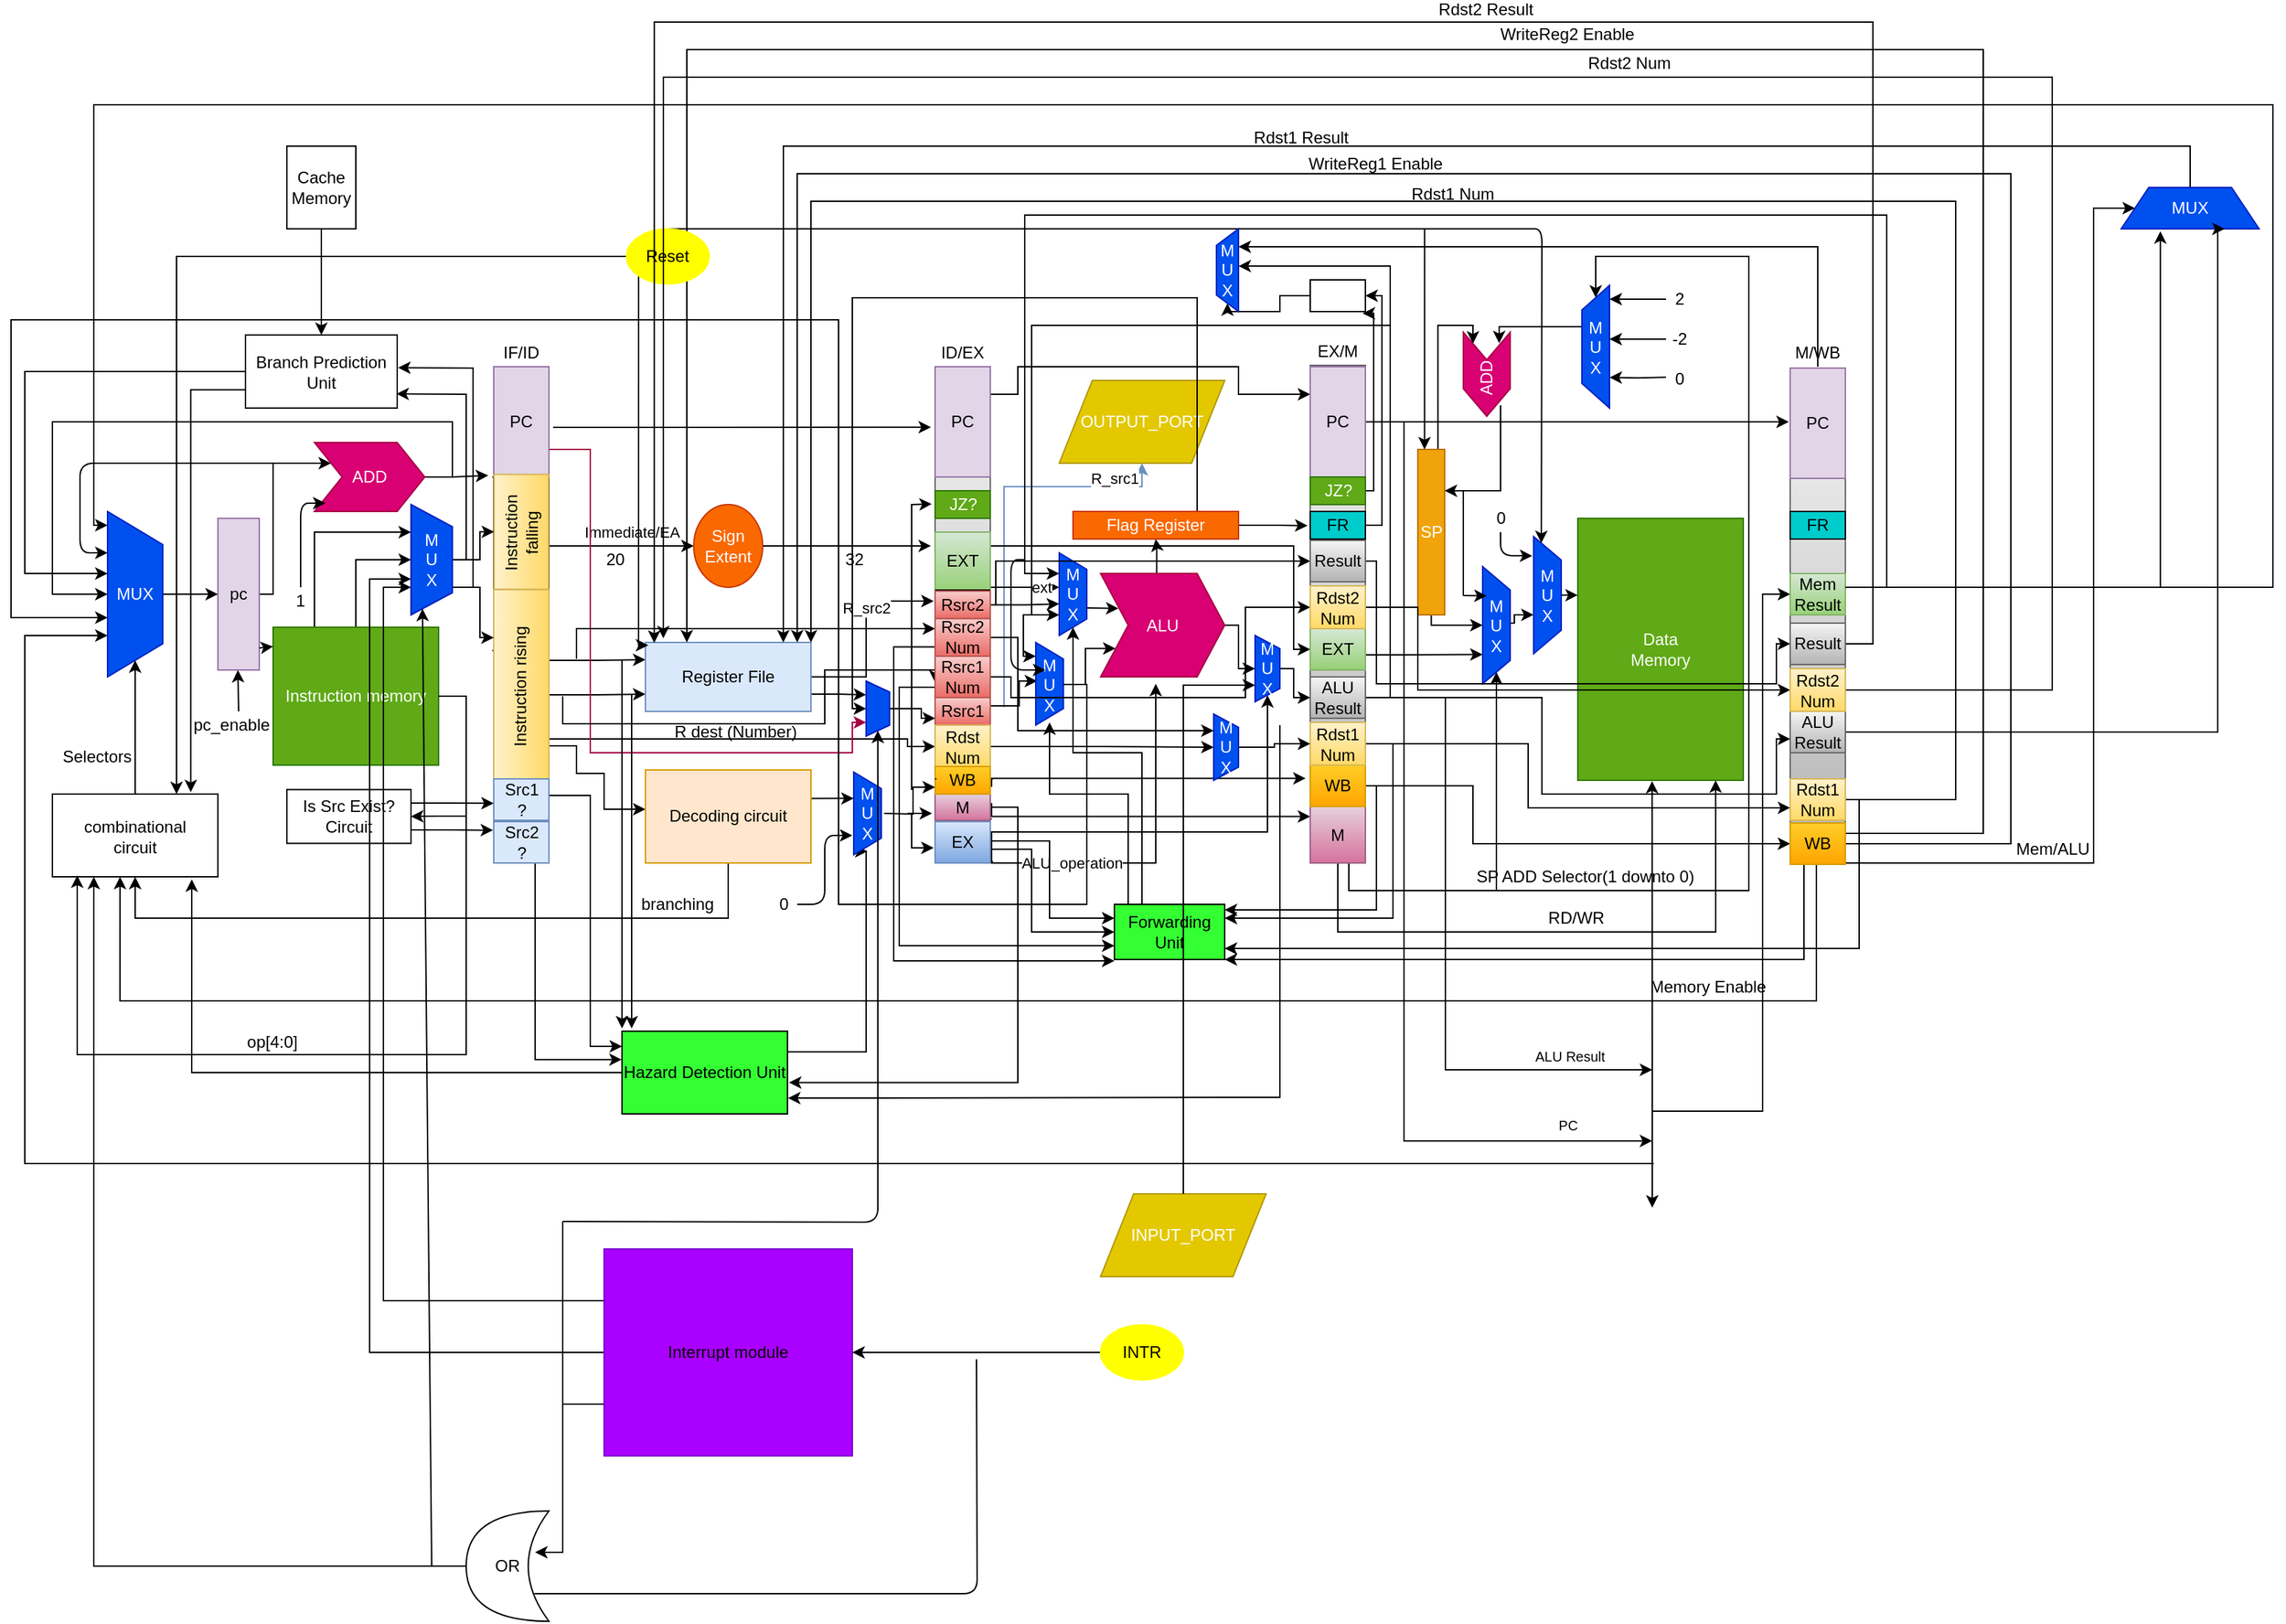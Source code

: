 <mxfile version="12.1.3" type="device" pages="1"><diagram id="LX_nMV4S_PJ2llrWWPHS" name="pipline processor diagram"><mxGraphModel dx="854" dy="1292" grid="1" gridSize="10" guides="1" tooltips="1" connect="1" arrows="1" fold="1" page="1" pageScale="1" pageWidth="1100" pageHeight="850" math="0" shadow="0"><root><mxCell id="0"/><mxCell id="1" parent="0"/><mxCell id="4E08yybWWMkCYf9WOjVP-10" value="" style="edgeStyle=orthogonalEdgeStyle;rounded=0;orthogonalLoop=1;jettySize=auto;html=1;" parent="1" source="4E08yybWWMkCYf9WOjVP-5" target="4E08yybWWMkCYf9WOjVP-7" edge="1"><mxGeometry relative="1" as="geometry"><mxPoint x="250" y="245" as="targetPoint"/><Array as="points"><mxPoint x="200" y="245"/><mxPoint x="200" y="150"/></Array></mxGeometry></mxCell><mxCell id="4E08yybWWMkCYf9WOjVP-5" value="pc" style="rounded=0;whiteSpace=wrap;html=1;fillColor=#E1D5E7;strokeColor=#9673A6;" parent="1" vertex="1"><mxGeometry x="160" y="190" width="30" height="110" as="geometry"/></mxCell><mxCell id="4E08yybWWMkCYf9WOjVP-15" value="" style="edgeStyle=orthogonalEdgeStyle;rounded=0;orthogonalLoop=1;jettySize=auto;html=1;entryX=0.5;entryY=1;entryDx=0;entryDy=0;" parent="1" source="4E08yybWWMkCYf9WOjVP-7" target="4E08yybWWMkCYf9WOjVP-8" edge="1"><mxGeometry relative="1" as="geometry"><mxPoint x="50" y="230" as="targetPoint"/><Array as="points"><mxPoint x="330" y="160"/><mxPoint x="330" y="120"/><mxPoint x="40" y="120"/><mxPoint x="40" y="245"/></Array></mxGeometry></mxCell><mxCell id="4E08yybWWMkCYf9WOjVP-7" value="ADD" style="shape=step;perimeter=stepPerimeter;whiteSpace=wrap;html=1;fixedSize=1;fillColor=#d80073;strokeColor=#A50040;fontColor=#ffffff;" parent="1" vertex="1"><mxGeometry x="230" y="135" width="80" height="50" as="geometry"/></mxCell><mxCell id="4E08yybWWMkCYf9WOjVP-19" value="" style="edgeStyle=orthogonalEdgeStyle;rounded=0;orthogonalLoop=1;jettySize=auto;html=1;" parent="1" source="4E08yybWWMkCYf9WOjVP-8" edge="1"><mxGeometry relative="1" as="geometry"><mxPoint x="160" y="245" as="targetPoint"/></mxGeometry></mxCell><mxCell id="BlmAyrccgqfE3GmdUAsa-11" style="edgeStyle=orthogonalEdgeStyle;rounded=0;orthogonalLoop=1;jettySize=auto;html=1;exitX=0.75;exitY=1;exitDx=0;exitDy=0;entryX=0.75;entryY=1;entryDx=0;entryDy=0;" parent="1" target="4E08yybWWMkCYf9WOjVP-8" edge="1"><mxGeometry relative="1" as="geometry"><mxPoint x="61" y="283" as="targetPoint"/><mxPoint x="1201" y="658" as="sourcePoint"/><Array as="points"><mxPoint x="20" y="658"/><mxPoint x="20" y="275"/></Array></mxGeometry></mxCell><mxCell id="4E08yybWWMkCYf9WOjVP-8" value="MUX" style="shape=trapezoid;perimeter=trapezoidPerimeter;whiteSpace=wrap;html=1;direction=south;fillColor=#0050ef;strokeColor=#001DBC;fontColor=#ffffff;" parent="1" vertex="1"><mxGeometry x="80" y="185" width="40" height="120" as="geometry"/></mxCell><mxCell id="4E08yybWWMkCYf9WOjVP-11" value="" style="endArrow=classic;html=1;entryX=0.1;entryY=0.88;entryDx=0;entryDy=0;entryPerimeter=0;" parent="1" target="4E08yybWWMkCYf9WOjVP-7" edge="1"><mxGeometry width="50" height="50" relative="1" as="geometry"><mxPoint x="220" y="240" as="sourcePoint"/><mxPoint x="400" y="220" as="targetPoint"/><Array as="points"><mxPoint x="220" y="179"/></Array></mxGeometry></mxCell><mxCell id="4E08yybWWMkCYf9WOjVP-24" value="1" style="text;html=1;strokeColor=none;fillColor=none;align=center;verticalAlign=middle;whiteSpace=wrap;rounded=0;" parent="1" vertex="1"><mxGeometry x="200" y="240" width="40" height="20" as="geometry"/></mxCell><mxCell id="4E08yybWWMkCYf9WOjVP-25" value="" style="endArrow=classic;html=1;" parent="1" edge="1"><mxGeometry width="50" height="50" relative="1" as="geometry"><mxPoint x="175" y="330" as="sourcePoint"/><mxPoint x="174.5" y="300" as="targetPoint"/></mxGeometry></mxCell><mxCell id="4E08yybWWMkCYf9WOjVP-27" value="pc_enable" style="text;html=1;strokeColor=none;fillColor=none;align=center;verticalAlign=middle;whiteSpace=wrap;rounded=0;" parent="1" vertex="1"><mxGeometry x="150" y="330" width="40" height="20" as="geometry"/></mxCell><mxCell id="4E08yybWWMkCYf9WOjVP-80" style="edgeStyle=orthogonalEdgeStyle;rounded=0;orthogonalLoop=1;jettySize=auto;html=1;exitX=1;exitY=0.75;exitDx=0;exitDy=0;" parent="1" edge="1"><mxGeometry relative="1" as="geometry"><mxPoint x="470" y="401" as="targetPoint"/><Array as="points"><mxPoint x="400" y="355"/><mxPoint x="420" y="355"/><mxPoint x="420" y="375"/><mxPoint x="440" y="375"/><mxPoint x="440" y="401"/></Array><mxPoint x="400" y="345" as="sourcePoint"/></mxGeometry></mxCell><mxCell id="4E08yybWWMkCYf9WOjVP-91" value="Immediate/EA" style="edgeStyle=orthogonalEdgeStyle;rounded=0;orthogonalLoop=1;jettySize=auto;html=1;exitX=1;exitY=0.25;exitDx=0;exitDy=0;" parent="1" source="4E08yybWWMkCYf9WOjVP-29" target="4E08yybWWMkCYf9WOjVP-90" edge="1"><mxGeometry x="0.379" y="10" relative="1" as="geometry"><Array as="points"><mxPoint x="400" y="210"/></Array><mxPoint as="offset"/></mxGeometry></mxCell><mxCell id="4E08yybWWMkCYf9WOjVP-109" style="edgeStyle=orthogonalEdgeStyle;rounded=0;orthogonalLoop=1;jettySize=auto;html=1;exitX=1;exitY=0.75;exitDx=0;exitDy=0;entryX=0;entryY=0.75;entryDx=0;entryDy=0;" parent="1" source="4E08yybWWMkCYf9WOjVP-29" target="4E08yybWWMkCYf9WOjVP-64" edge="1"><mxGeometry relative="1" as="geometry"><Array as="points"><mxPoint x="400" y="318"/><mxPoint x="435" y="318"/></Array></mxGeometry></mxCell><mxCell id="4E08yybWWMkCYf9WOjVP-112" style="edgeStyle=orthogonalEdgeStyle;rounded=0;orthogonalLoop=1;jettySize=auto;html=1;exitX=1;exitY=0.5;exitDx=0;exitDy=0;entryX=0;entryY=0.25;entryDx=0;entryDy=0;" parent="1" source="4E08yybWWMkCYf9WOjVP-29" target="4E08yybWWMkCYf9WOjVP-64" edge="1"><mxGeometry relative="1" as="geometry"><Array as="points"><mxPoint x="400" y="293"/><mxPoint x="435" y="293"/></Array></mxGeometry></mxCell><mxCell id="4E08yybWWMkCYf9WOjVP-113" style="edgeStyle=orthogonalEdgeStyle;rounded=0;orthogonalLoop=1;jettySize=auto;html=1;exitX=1;exitY=0.75;exitDx=0;exitDy=0;entryX=0;entryY=0.5;entryDx=0;entryDy=0;" parent="1" source="4E08yybWWMkCYf9WOjVP-29" target="2OBK5qv-GfiWQ9ZiYsGk-57" edge="1"><mxGeometry relative="1" as="geometry"><Array as="points"><mxPoint x="660" y="350"/></Array><mxPoint x="677" y="350" as="targetPoint"/></mxGeometry></mxCell><mxCell id="4E08yybWWMkCYf9WOjVP-114" value="R dest (Number)" style="text;html=1;align=center;verticalAlign=middle;resizable=0;points=[];" parent="4E08yybWWMkCYf9WOjVP-113" vertex="1" connectable="0"><mxGeometry x="-0.649" y="-1" relative="1" as="geometry"><mxPoint x="85" y="-6.0" as="offset"/></mxGeometry></mxCell><mxCell id="BlmAyrccgqfE3GmdUAsa-72" style="edgeStyle=orthogonalEdgeStyle;rounded=0;orthogonalLoop=1;jettySize=auto;html=1;exitX=0.75;exitY=1;exitDx=0;exitDy=0;entryX=-0.002;entryY=0.343;entryDx=0;entryDy=0;entryPerimeter=0;" parent="1" source="4E08yybWWMkCYf9WOjVP-29" target="BlmAyrccgqfE3GmdUAsa-53" edge="1"><mxGeometry relative="1" as="geometry"/></mxCell><mxCell id="4E08yybWWMkCYf9WOjVP-29" value="" style="rounded=0;whiteSpace=wrap;html=1;" parent="1" vertex="1"><mxGeometry x="360" y="80" width="40" height="360" as="geometry"/></mxCell><mxCell id="4E08yybWWMkCYf9WOjVP-30" value="IF/ID" style="text;html=1;strokeColor=none;fillColor=none;align=center;verticalAlign=middle;whiteSpace=wrap;rounded=0;" parent="1" vertex="1"><mxGeometry x="360" y="60" width="40" height="20" as="geometry"/></mxCell><mxCell id="4E08yybWWMkCYf9WOjVP-31" value="" style="endArrow=classic;html=1;entryX=0.25;entryY=1;entryDx=0;entryDy=0;" parent="1" target="4E08yybWWMkCYf9WOjVP-8" edge="1"><mxGeometry width="50" height="50" relative="1" as="geometry"><mxPoint x="200" y="150" as="sourcePoint"/><mxPoint x="70" y="150" as="targetPoint"/><Array as="points"><mxPoint x="60" y="150"/><mxPoint x="60" y="215"/></Array></mxGeometry></mxCell><mxCell id="4E08yybWWMkCYf9WOjVP-34" value="Selectors" style="text;html=1;strokeColor=none;fillColor=none;align=center;verticalAlign=middle;whiteSpace=wrap;rounded=0;" parent="1" vertex="1"><mxGeometry x="30" y="352.5" width="85" height="20" as="geometry"/></mxCell><mxCell id="4E08yybWWMkCYf9WOjVP-35" value="" style="endArrow=classic;html=1;entryX=-0.1;entryY=0.219;entryDx=0;entryDy=0;entryPerimeter=0;" parent="1" target="4E08yybWWMkCYf9WOjVP-29" edge="1"><mxGeometry width="50" height="50" relative="1" as="geometry"><mxPoint x="330" y="160" as="sourcePoint"/><mxPoint x="390" y="230" as="targetPoint"/></mxGeometry></mxCell><mxCell id="4E08yybWWMkCYf9WOjVP-36" value="" style="endArrow=none;html=1;" parent="1" edge="1"><mxGeometry width="50" height="50" relative="1" as="geometry"><mxPoint x="359" y="160" as="sourcePoint"/><mxPoint x="400" y="160" as="targetPoint"/></mxGeometry></mxCell><mxCell id="mLqh3PJ9xzcNN4brV6Km-21" style="edgeStyle=orthogonalEdgeStyle;rounded=0;orthogonalLoop=1;jettySize=auto;html=1;exitX=1;exitY=0.75;exitDx=0;exitDy=0;entryX=0.75;entryY=1;entryDx=0;entryDy=0;fillColor=#d80073;strokeColor=#A50040;" parent="1" source="4E08yybWWMkCYf9WOjVP-37" target="mLqh3PJ9xzcNN4brV6Km-19" edge="1"><mxGeometry relative="1" as="geometry"><Array as="points"><mxPoint x="430" y="140"/><mxPoint x="430" y="360"/><mxPoint x="620" y="360"/><mxPoint x="620" y="338"/></Array></mxGeometry></mxCell><mxCell id="4E08yybWWMkCYf9WOjVP-37" value="PC" style="text;html=1;strokeColor=#9673A6;fillColor=#E1D5E7;align=center;verticalAlign=middle;whiteSpace=wrap;rounded=0;" parent="1" vertex="1"><mxGeometry x="360" y="80" width="40" height="80" as="geometry"/></mxCell><mxCell id="4E08yybWWMkCYf9WOjVP-38" value="" style="endArrow=none;html=1;exitX=-0.025;exitY=0.572;exitDx=0;exitDy=0;exitPerimeter=0;" parent="1" source="4E08yybWWMkCYf9WOjVP-29" edge="1"><mxGeometry width="50" height="50" relative="1" as="geometry"><mxPoint x="360" y="296" as="sourcePoint"/><mxPoint x="400" y="286" as="targetPoint"/></mxGeometry></mxCell><mxCell id="BlmAyrccgqfE3GmdUAsa-36" style="edgeStyle=orthogonalEdgeStyle;rounded=0;orthogonalLoop=1;jettySize=auto;html=1;" parent="1" edge="1"><mxGeometry relative="1" as="geometry"><mxPoint x="410" y="319" as="sourcePoint"/><mxPoint x="680" y="309" as="targetPoint"/><Array as="points"><mxPoint x="410" y="339"/><mxPoint x="600" y="339"/><mxPoint x="600" y="300"/><mxPoint x="680" y="300"/></Array></mxGeometry></mxCell><mxCell id="BlmAyrccgqfE3GmdUAsa-37" style="edgeStyle=orthogonalEdgeStyle;rounded=0;orthogonalLoop=1;jettySize=auto;html=1;entryX=0;entryY=0.25;entryDx=0;entryDy=0;" parent="1" target="BlmAyrccgqfE3GmdUAsa-30" edge="1"><mxGeometry relative="1" as="geometry"><mxPoint x="420" y="292" as="sourcePoint"/><mxPoint x="680" y="271.562" as="targetPoint"/><Array as="points"><mxPoint x="420" y="270"/><mxPoint x="680" y="270"/></Array></mxGeometry></mxCell><mxCell id="4E08yybWWMkCYf9WOjVP-41" value="&lt;div&gt;Instruction rising&lt;/div&gt;" style="text;html=1;strokeColor=#d6b656;fillColor=#fff2cc;align=center;verticalAlign=middle;whiteSpace=wrap;rounded=0;rotation=270;gradientColor=#ffd966;" parent="1" vertex="1"><mxGeometry x="310.47" y="291.29" width="139.07" height="40" as="geometry"/></mxCell><mxCell id="4E08yybWWMkCYf9WOjVP-42" value="Instruction falling" style="text;html=1;strokeColor=#d6b656;fillColor=#fff2cc;align=center;verticalAlign=middle;whiteSpace=wrap;rounded=0;rotation=270;gradientColor=#ffd966;" parent="1" vertex="1"><mxGeometry x="338.38" y="180" width="83.25" height="39.55" as="geometry"/></mxCell><mxCell id="mLqh3PJ9xzcNN4brV6Km-10" style="edgeStyle=orthogonalEdgeStyle;rounded=0;orthogonalLoop=1;jettySize=auto;html=1;exitX=0.25;exitY=0;exitDx=0;exitDy=0;entryX=0.25;entryY=1;entryDx=0;entryDy=0;" parent="1" source="4E08yybWWMkCYf9WOjVP-43" target="mLqh3PJ9xzcNN4brV6Km-8" edge="1"><mxGeometry relative="1" as="geometry"/></mxCell><mxCell id="mLqh3PJ9xzcNN4brV6Km-11" style="edgeStyle=orthogonalEdgeStyle;rounded=0;orthogonalLoop=1;jettySize=auto;html=1;exitX=0.5;exitY=0;exitDx=0;exitDy=0;entryX=0.5;entryY=1;entryDx=0;entryDy=0;" parent="1" source="4E08yybWWMkCYf9WOjVP-43" target="mLqh3PJ9xzcNN4brV6Km-8" edge="1"><mxGeometry relative="1" as="geometry"/></mxCell><mxCell id="4E08yybWWMkCYf9WOjVP-43" value="Instruction memory" style="rounded=0;whiteSpace=wrap;html=1;fillColor=#60a917;strokeColor=#2D7600;fontColor=#ffffff;" parent="1" vertex="1"><mxGeometry x="200" y="269" width="120" height="100" as="geometry"/></mxCell><mxCell id="4E08yybWWMkCYf9WOjVP-46" value="" style="endArrow=classic;html=1;entryX=0;entryY=0.14;entryDx=0;entryDy=0;entryPerimeter=0;" parent="1" target="4E08yybWWMkCYf9WOjVP-43" edge="1"><mxGeometry width="50" height="50" relative="1" as="geometry"><mxPoint x="190" y="284" as="sourcePoint"/><mxPoint x="390" y="200" as="targetPoint"/></mxGeometry></mxCell><mxCell id="4E08yybWWMkCYf9WOjVP-127" value="R_src1" style="edgeStyle=orthogonalEdgeStyle;rounded=0;orthogonalLoop=1;jettySize=auto;html=1;entryX=0.5;entryY=1;entryDx=0;entryDy=0;fillColor=#dae8fc;strokeColor=#6c8ebf;" parent="1" target="4E08yybWWMkCYf9WOjVP-126" edge="1"><mxGeometry x="0.92" y="20" relative="1" as="geometry"><mxPoint x="730" y="327" as="sourcePoint"/><Array as="points"><mxPoint x="730" y="167"/><mxPoint x="830" y="167"/></Array><mxPoint as="offset"/><mxPoint x="830" y="147" as="targetPoint"/></mxGeometry></mxCell><mxCell id="4E08yybWWMkCYf9WOjVP-144" value="ext" style="edgeStyle=orthogonalEdgeStyle;rounded=0;orthogonalLoop=1;jettySize=auto;html=1;exitX=0.996;exitY=0.546;exitDx=0;exitDy=0;exitPerimeter=0;entryX=0.417;entryY=1;entryDx=0;entryDy=0;entryPerimeter=0;" parent="1" source="4E08yybWWMkCYf9WOjVP-145" target="4E08yybWWMkCYf9WOjVP-135" edge="1"><mxGeometry x="0.6" relative="1" as="geometry"><Array as="points"><mxPoint x="720" y="240"/></Array><mxPoint as="offset"/><mxPoint x="760" y="240" as="targetPoint"/></mxGeometry></mxCell><mxCell id="4E08yybWWMkCYf9WOjVP-48" value="&lt;div&gt;&lt;br&gt;&lt;/div&gt;&lt;div&gt;&lt;br&gt;&lt;/div&gt;" style="rounded=0;whiteSpace=wrap;html=1;gradientColor=#b3b3b3;fillColor=#f5f5f5;strokeColor=#666666;" parent="1" vertex="1"><mxGeometry x="680" y="80" width="40" height="360" as="geometry"/></mxCell><mxCell id="4E08yybWWMkCYf9WOjVP-49" value="ID/EX" style="text;html=1;strokeColor=none;fillColor=none;align=center;verticalAlign=middle;whiteSpace=wrap;rounded=0;" parent="1" vertex="1"><mxGeometry x="680" y="60" width="40" height="20" as="geometry"/></mxCell><mxCell id="4E08yybWWMkCYf9WOjVP-59" value="" style="endArrow=classic;html=1;entryX=-0.075;entryY=0.122;entryDx=0;entryDy=0;entryPerimeter=0;" parent="1" target="4E08yybWWMkCYf9WOjVP-48" edge="1"><mxGeometry width="50" height="50" relative="1" as="geometry"><mxPoint x="403" y="124" as="sourcePoint"/><mxPoint x="320" y="250" as="targetPoint"/></mxGeometry></mxCell><mxCell id="4E08yybWWMkCYf9WOjVP-60" value="" style="endArrow=none;html=1;entryX=1;entryY=0.222;entryDx=0;entryDy=0;entryPerimeter=0;" parent="1" target="4E08yybWWMkCYf9WOjVP-48" edge="1"><mxGeometry width="50" height="50" relative="1" as="geometry"><mxPoint x="681" y="160" as="sourcePoint"/><mxPoint x="400" y="250" as="targetPoint"/></mxGeometry></mxCell><mxCell id="4E08yybWWMkCYf9WOjVP-83" value="R_src2" style="edgeStyle=orthogonalEdgeStyle;rounded=0;orthogonalLoop=1;jettySize=auto;html=1;exitX=1;exitY=0.5;exitDx=0;exitDy=0;" parent="1" source="4E08yybWWMkCYf9WOjVP-64" edge="1"><mxGeometry x="0.25" relative="1" as="geometry"><mxPoint x="679" y="250" as="targetPoint"/><Array as="points"><mxPoint x="630" y="305"/><mxPoint x="630" y="250"/></Array><mxPoint as="offset"/></mxGeometry></mxCell><mxCell id="mLqh3PJ9xzcNN4brV6Km-20" style="edgeStyle=orthogonalEdgeStyle;rounded=0;orthogonalLoop=1;jettySize=auto;html=1;exitX=1;exitY=0.75;exitDx=0;exitDy=0;entryX=0.25;entryY=1;entryDx=0;entryDy=0;" parent="1" source="4E08yybWWMkCYf9WOjVP-64" target="mLqh3PJ9xzcNN4brV6Km-19" edge="1"><mxGeometry relative="1" as="geometry"/></mxCell><mxCell id="4E08yybWWMkCYf9WOjVP-64" value="Register File" style="rounded=0;whiteSpace=wrap;html=1;fillColor=#dae8fc;strokeColor=#6c8ebf;" parent="1" vertex="1"><mxGeometry x="470" y="280" width="120" height="50" as="geometry"/></mxCell><mxCell id="4E08yybWWMkCYf9WOjVP-76" style="edgeStyle=orthogonalEdgeStyle;rounded=0;orthogonalLoop=1;jettySize=auto;html=1;entryX=-0.025;entryY=0.906;entryDx=0;entryDy=0;entryPerimeter=0;exitX=1;exitY=0.5;exitDx=0;exitDy=0;" parent="1" edge="1"><mxGeometry relative="1" as="geometry"><mxPoint x="590" y="393.25" as="sourcePoint"/><mxPoint x="621" y="393.16" as="targetPoint"/><Array as="points"><mxPoint x="577" y="393"/></Array></mxGeometry></mxCell><mxCell id="X-ZVS_6GQXAC9IfEJl7Y-1" style="edgeStyle=orthogonalEdgeStyle;rounded=0;orthogonalLoop=1;jettySize=auto;html=1;exitX=0.5;exitY=1;exitDx=0;exitDy=0;entryX=0.5;entryY=1;entryDx=0;entryDy=0;" parent="1" source="4E08yybWWMkCYf9WOjVP-72" target="fKKYeoiRg28k1ptRf3ZL-10" edge="1"><mxGeometry relative="1" as="geometry"><Array as="points"><mxPoint x="530" y="480"/><mxPoint x="100" y="480"/></Array></mxGeometry></mxCell><mxCell id="4E08yybWWMkCYf9WOjVP-72" value="Decoding circuit" style="rounded=0;whiteSpace=wrap;html=1;fillColor=#ffe6cc;strokeColor=#d79b00;" parent="1" vertex="1"><mxGeometry x="470" y="372.5" width="120" height="67.5" as="geometry"/></mxCell><mxCell id="4E08yybWWMkCYf9WOjVP-170" style="edgeStyle=orthogonalEdgeStyle;rounded=0;orthogonalLoop=1;jettySize=auto;html=1;exitX=1;exitY=0.25;exitDx=0;exitDy=0;entryX=0;entryY=0.25;entryDx=0;entryDy=0;" parent="1" source="4E08yybWWMkCYf9WOjVP-77" target="4E08yybWWMkCYf9WOjVP-169" edge="1"><mxGeometry relative="1" as="geometry"><Array as="points"><mxPoint x="740" y="100"/><mxPoint x="740" y="80"/><mxPoint x="900" y="80"/><mxPoint x="900" y="100"/></Array></mxGeometry></mxCell><mxCell id="4E08yybWWMkCYf9WOjVP-77" value="PC" style="text;html=1;strokeColor=#9673a6;fillColor=#e1d5e7;align=center;verticalAlign=middle;whiteSpace=wrap;rounded=0;" parent="1" vertex="1"><mxGeometry x="680" y="80" width="40" height="80" as="geometry"/></mxCell><mxCell id="4E08yybWWMkCYf9WOjVP-92" style="edgeStyle=orthogonalEdgeStyle;rounded=0;orthogonalLoop=1;jettySize=auto;html=1;exitX=1;exitY=0.5;exitDx=0;exitDy=0;entryX=-0.075;entryY=0.361;entryDx=0;entryDy=0;entryPerimeter=0;" parent="1" source="4E08yybWWMkCYf9WOjVP-90" target="4E08yybWWMkCYf9WOjVP-48" edge="1"><mxGeometry relative="1" as="geometry"/></mxCell><mxCell id="4E08yybWWMkCYf9WOjVP-90" value="&lt;div&gt;Sign &lt;br&gt;&lt;/div&gt;&lt;div&gt;Extent&lt;/div&gt;" style="ellipse;whiteSpace=wrap;html=1;fillColor=#fa6800;strokeColor=#C73500;fontColor=#ffffff;" parent="1" vertex="1"><mxGeometry x="505" y="180" width="50" height="60" as="geometry"/></mxCell><mxCell id="4E08yybWWMkCYf9WOjVP-93" value="20&amp;nbsp; &amp;nbsp; &amp;nbsp; &amp;nbsp; &amp;nbsp; &amp;nbsp; &amp;nbsp; &amp;nbsp; &amp;nbsp; &amp;nbsp; &amp;nbsp; &amp;nbsp; &amp;nbsp; &amp;nbsp; &amp;nbsp; &amp;nbsp; &amp;nbsp; &amp;nbsp; &amp;nbsp; &amp;nbsp; &amp;nbsp; &amp;nbsp; &amp;nbsp; &amp;nbsp; 32" style="text;html=1;strokeColor=none;fillColor=none;align=center;verticalAlign=middle;whiteSpace=wrap;rounded=0;" parent="1" vertex="1"><mxGeometry x="430" y="210" width="210" height="20" as="geometry"/></mxCell><mxCell id="4E08yybWWMkCYf9WOjVP-95" value="" style="endArrow=none;html=1;" parent="1" source="4E08yybWWMkCYf9WOjVP-100" edge="1"><mxGeometry width="50" height="50" relative="1" as="geometry"><mxPoint x="681" y="379" as="sourcePoint"/><mxPoint x="722" y="379" as="targetPoint"/></mxGeometry></mxCell><mxCell id="4E08yybWWMkCYf9WOjVP-98" value="" style="endArrow=none;html=1;" parent="1" edge="1"><mxGeometry width="50" height="50" relative="1" as="geometry"><mxPoint x="680" y="408" as="sourcePoint"/><mxPoint x="721" y="408" as="targetPoint"/></mxGeometry></mxCell><mxCell id="4E08yybWWMkCYf9WOjVP-116" style="edgeStyle=orthogonalEdgeStyle;rounded=0;orthogonalLoop=1;jettySize=auto;html=1;exitX=1;exitY=0.25;exitDx=0;exitDy=0;entryX=-0.083;entryY=0.86;entryDx=0;entryDy=0;entryPerimeter=0;" parent="1" edge="1"><mxGeometry relative="1" as="geometry"><Array as="points"><mxPoint x="721" y="379"/></Array><mxPoint x="721" y="384.75" as="sourcePoint"/><mxPoint x="948.68" y="378.6" as="targetPoint"/></mxGeometry></mxCell><mxCell id="fKKYeoiRg28k1ptRf3ZL-7" style="edgeStyle=orthogonalEdgeStyle;rounded=0;orthogonalLoop=1;jettySize=auto;html=1;exitX=1;exitY=0.5;exitDx=0;exitDy=0;entryX=0;entryY=0.25;entryDx=0;entryDy=0;" parent="1" edge="1"><mxGeometry relative="1" as="geometry"><mxPoint x="721" y="396.5" as="sourcePoint"/><mxPoint x="952" y="406.25" as="targetPoint"/><Array as="points"><mxPoint x="721" y="406"/></Array></mxGeometry></mxCell><mxCell id="BlmAyrccgqfE3GmdUAsa-64" style="edgeStyle=orthogonalEdgeStyle;rounded=0;orthogonalLoop=1;jettySize=auto;html=1;exitX=1;exitY=0.5;exitDx=0;exitDy=0;entryX=1.009;entryY=0.62;entryDx=0;entryDy=0;entryPerimeter=0;" parent="1" source="4E08yybWWMkCYf9WOjVP-101" target="BlmAyrccgqfE3GmdUAsa-53" edge="1"><mxGeometry relative="1" as="geometry"><mxPoint x="610" y="600" as="targetPoint"/><Array as="points"><mxPoint x="740" y="399"/><mxPoint x="740" y="599"/></Array></mxGeometry></mxCell><mxCell id="4E08yybWWMkCYf9WOjVP-101" value="M" style="text;html=1;strokeColor=#996185;fillColor=#e6d0de;align=center;verticalAlign=middle;whiteSpace=wrap;rounded=0;gradientColor=#d5739d;" parent="1" vertex="1"><mxGeometry x="680" y="390" width="40" height="19" as="geometry"/></mxCell><mxCell id="4E08yybWWMkCYf9WOjVP-102" value="" style="endArrow=none;html=1;" parent="1" edge="1"><mxGeometry width="50" height="50" relative="1" as="geometry"><mxPoint x="681" y="439" as="sourcePoint"/><mxPoint x="722" y="439" as="targetPoint"/></mxGeometry></mxCell><mxCell id="4E08yybWWMkCYf9WOjVP-124" value="ALU_operation" style="edgeStyle=orthogonalEdgeStyle;rounded=0;orthogonalLoop=1;jettySize=auto;html=1;exitX=1;exitY=0.5;exitDx=0;exitDy=0;" parent="1" source="4E08yybWWMkCYf9WOjVP-105" edge="1"><mxGeometry x="-0.446" relative="1" as="geometry"><mxPoint x="840" y="310" as="targetPoint"/><Array as="points"><mxPoint x="721" y="440"/><mxPoint x="840" y="440"/></Array><mxPoint as="offset"/></mxGeometry></mxCell><mxCell id="fKKYeoiRg28k1ptRf3ZL-39" style="edgeStyle=orthogonalEdgeStyle;rounded=0;orthogonalLoop=1;jettySize=auto;html=1;exitX=1;exitY=0.25;exitDx=0;exitDy=0;entryX=0;entryY=0.25;entryDx=0;entryDy=0;" parent="1" source="4E08yybWWMkCYf9WOjVP-105" target="BlmAyrccgqfE3GmdUAsa-24" edge="1"><mxGeometry relative="1" as="geometry"><mxPoint x="780" y="338" as="targetPoint"/><Array as="points"><mxPoint x="721" y="424"/><mxPoint x="763" y="424"/><mxPoint x="763" y="480"/></Array></mxGeometry></mxCell><mxCell id="fKKYeoiRg28k1ptRf3ZL-41" style="edgeStyle=orthogonalEdgeStyle;rounded=0;orthogonalLoop=1;jettySize=auto;html=1;exitX=1;exitY=0.5;exitDx=0;exitDy=0;entryX=0;entryY=0.5;entryDx=0;entryDy=0;" parent="1" source="4E08yybWWMkCYf9WOjVP-105" target="BlmAyrccgqfE3GmdUAsa-24" edge="1"><mxGeometry relative="1" as="geometry"><mxPoint x="780" y="280" as="targetPoint"/><Array as="points"><mxPoint x="720" y="430"/><mxPoint x="750" y="430"/><mxPoint x="750" y="490"/></Array></mxGeometry></mxCell><mxCell id="6JOjSw8viPyTcU2Nd20h-6" style="edgeStyle=orthogonalEdgeStyle;rounded=0;orthogonalLoop=1;jettySize=auto;html=1;exitX=1;exitY=0.25;exitDx=0;exitDy=0;entryX=1;entryY=0.5;entryDx=0;entryDy=0;" edge="1" parent="1" source="4E08yybWWMkCYf9WOjVP-105" target="6JOjSw8viPyTcU2Nd20h-1"><mxGeometry relative="1" as="geometry"/></mxCell><mxCell id="4E08yybWWMkCYf9WOjVP-105" value="EX" style="text;html=1;align=center;verticalAlign=middle;whiteSpace=wrap;rounded=0;gradientColor=#7ea6e0;fillColor=#dae8fc;strokeColor=#6c8ebf;" parent="1" vertex="1"><mxGeometry x="680" y="410" width="40" height="30" as="geometry"/></mxCell><mxCell id="4E08yybWWMkCYf9WOjVP-130" style="edgeStyle=orthogonalEdgeStyle;rounded=0;orthogonalLoop=1;jettySize=auto;html=1;exitX=1;exitY=0.5;exitDx=0;exitDy=0;entryX=0;entryY=0.5;entryDx=0;entryDy=0;" parent="1" source="4E08yybWWMkCYf9WOjVP-118" target="4E08yybWWMkCYf9WOjVP-129" edge="1"><mxGeometry relative="1" as="geometry"><Array as="points"><mxPoint x="1070" y="384"/><mxPoint x="1070" y="426"/></Array></mxGeometry></mxCell><mxCell id="4E08yybWWMkCYf9WOjVP-171" style="edgeStyle=orthogonalEdgeStyle;rounded=0;orthogonalLoop=1;jettySize=auto;html=1;entryX=0.75;entryY=1;entryDx=0;entryDy=0;" parent="1" edge="1"><mxGeometry relative="1" as="geometry"><mxPoint x="80.0" y="262" as="targetPoint"/><mxPoint x="790" y="310" as="sourcePoint"/><Array as="points"><mxPoint x="790" y="470"/><mxPoint x="610" y="470"/><mxPoint x="610" y="46"/><mxPoint x="10" y="46"/><mxPoint x="10" y="262"/></Array></mxGeometry></mxCell><mxCell id="4E08yybWWMkCYf9WOjVP-196" style="edgeStyle=orthogonalEdgeStyle;rounded=0;orthogonalLoop=1;jettySize=auto;html=1;exitX=1;exitY=0.75;exitDx=0;exitDy=0;entryX=0.75;entryY=1;entryDx=0;entryDy=0;" parent="1" source="4E08yybWWMkCYf9WOjVP-115" target="4E08yybWWMkCYf9WOjVP-190" edge="1"><mxGeometry relative="1" as="geometry"><Array as="points"><mxPoint x="1000" y="289"/><mxPoint x="1060" y="289"/></Array><mxPoint x="1060" y="289" as="targetPoint"/></mxGeometry></mxCell><mxCell id="4E08yybWWMkCYf9WOjVP-115" value="" style="rounded=0;whiteSpace=wrap;html=1;gradientColor=#b3b3b3;fillColor=#f5f5f5;strokeColor=#666666;" parent="1" vertex="1"><mxGeometry x="952" y="79" width="40" height="360" as="geometry"/></mxCell><mxCell id="2OBK5qv-GfiWQ9ZiYsGk-33" style="edgeStyle=orthogonalEdgeStyle;rounded=0;orthogonalLoop=1;jettySize=auto;html=1;endSize=6;strokeWidth=1;entryX=1;entryY=0.5;entryDx=0;entryDy=0;exitX=1;exitY=0.5;exitDx=0;exitDy=0;" parent="1" source="4E08yybWWMkCYf9WOjVP-117" target="2OBK5qv-GfiWQ9ZiYsGk-2" edge="1"><mxGeometry relative="1" as="geometry"><mxPoint x="1690" as="targetPoint"/><Array as="points"><mxPoint x="980" y="420"/><mxPoint x="980" y="460"/><mxPoint x="1270" y="460"/><mxPoint x="1270"/><mxPoint x="1159"/></Array><mxPoint x="1000" y="420" as="sourcePoint"/></mxGeometry></mxCell><mxCell id="2OBK5qv-GfiWQ9ZiYsGk-34" value="SP ADD Selector(1 downto 0)" style="text;html=1;align=center;verticalAlign=middle;resizable=0;points=[];" parent="2OBK5qv-GfiWQ9ZiYsGk-33" vertex="1" connectable="0"><mxGeometry x="-0.543" y="-2" relative="1" as="geometry"><mxPoint x="7.5" y="-12" as="offset"/></mxGeometry></mxCell><mxCell id="fKKYeoiRg28k1ptRf3ZL-5" style="edgeStyle=orthogonalEdgeStyle;rounded=0;orthogonalLoop=1;jettySize=auto;html=1;exitX=0.5;exitY=1;exitDx=0;exitDy=0;entryX=0.833;entryY=1;entryDx=0;entryDy=0;entryPerimeter=0;" parent="1" source="4E08yybWWMkCYf9WOjVP-117" target="4E08yybWWMkCYf9WOjVP-183" edge="1"><mxGeometry relative="1" as="geometry"><Array as="points"><mxPoint x="972" y="490"/><mxPoint x="1246" y="490"/></Array><mxPoint x="1252" y="410" as="targetPoint"/></mxGeometry></mxCell><mxCell id="BlmAyrccgqfE3GmdUAsa-49" style="edgeStyle=orthogonalEdgeStyle;rounded=0;orthogonalLoop=1;jettySize=auto;html=1;entryX=1;entryY=0;entryDx=0;entryDy=0;" parent="1" edge="1"><mxGeometry relative="1" as="geometry"><mxPoint x="890" y="474" as="targetPoint"/><mxPoint x="1000" y="384" as="sourcePoint"/><Array as="points"><mxPoint x="1000" y="474"/></Array></mxGeometry></mxCell><mxCell id="4E08yybWWMkCYf9WOjVP-117" value="M" style="text;html=1;strokeColor=#996185;fillColor=#e6d0de;align=center;verticalAlign=middle;whiteSpace=wrap;rounded=0;gradientColor=#d5739d;" parent="1" vertex="1"><mxGeometry x="952" y="399" width="40" height="41" as="geometry"/></mxCell><mxCell id="4E08yybWWMkCYf9WOjVP-118" value="WB" style="text;html=1;strokeColor=#d79b00;fillColor=#ffcd28;align=center;verticalAlign=middle;whiteSpace=wrap;rounded=0;gradientColor=#ffa500;" parent="1" vertex="1"><mxGeometry x="952" y="369" width="40" height="30" as="geometry"/></mxCell><mxCell id="4E08yybWWMkCYf9WOjVP-150" style="edgeStyle=orthogonalEdgeStyle;rounded=0;orthogonalLoop=1;jettySize=auto;html=1;exitX=0.452;exitY=0.004;exitDx=0;exitDy=0;exitPerimeter=0;" parent="1" source="4E08yybWWMkCYf9WOjVP-119" target="4E08yybWWMkCYf9WOjVP-147" edge="1"><mxGeometry relative="1" as="geometry"><mxPoint x="845.059" y="210" as="targetPoint"/><Array as="points"/></mxGeometry></mxCell><mxCell id="6JOjSw8viPyTcU2Nd20h-2" style="edgeStyle=orthogonalEdgeStyle;rounded=0;orthogonalLoop=1;jettySize=auto;html=1;exitX=1;exitY=0.5;exitDx=0;exitDy=0;entryX=0.5;entryY=1;entryDx=0;entryDy=0;" edge="1" parent="1" source="4E08yybWWMkCYf9WOjVP-119" target="6JOjSw8viPyTcU2Nd20h-1"><mxGeometry relative="1" as="geometry"><Array as="points"><mxPoint x="900" y="268"/><mxPoint x="900" y="299"/></Array></mxGeometry></mxCell><mxCell id="4E08yybWWMkCYf9WOjVP-119" value="ALU" style="shape=step;perimeter=stepPerimeter;whiteSpace=wrap;html=1;fixedSize=1;fillColor=#d80073;strokeColor=#A50040;fontColor=#ffffff;" parent="1" vertex="1"><mxGeometry x="800" y="230" width="90" height="75" as="geometry"/></mxCell><mxCell id="4E08yybWWMkCYf9WOjVP-126" value="OUTPUT_PORT" style="shape=parallelogram;perimeter=parallelogramPerimeter;whiteSpace=wrap;html=1;fillColor=#e3c800;strokeColor=#B09500;fontColor=#ffffff;" parent="1" vertex="1"><mxGeometry x="770" y="90" width="120" height="60" as="geometry"/></mxCell><mxCell id="4E08yybWWMkCYf9WOjVP-128" value="" style="rounded=0;whiteSpace=wrap;html=1;gradientColor=#b3b3b3;fillColor=#f5f5f5;strokeColor=#666666;" parent="1" vertex="1"><mxGeometry x="1300" y="81" width="40" height="360" as="geometry"/></mxCell><mxCell id="2OBK5qv-GfiWQ9ZiYsGk-66" style="edgeStyle=orthogonalEdgeStyle;rounded=0;orthogonalLoop=1;jettySize=auto;html=1;endSize=6;strokeWidth=1;" parent="1" source="4E08yybWWMkCYf9WOjVP-129" target="2OBK5qv-GfiWQ9ZiYsGk-48" edge="1"><mxGeometry relative="1" as="geometry"><mxPoint x="1520" y="-35" as="targetPoint"/><Array as="points"><mxPoint x="1520" y="440"/><mxPoint x="1520" y="-35"/></Array></mxGeometry></mxCell><mxCell id="2OBK5qv-GfiWQ9ZiYsGk-67" value="Mem/ALU" style="text;html=1;align=center;verticalAlign=middle;resizable=0;points=[];" parent="2OBK5qv-GfiWQ9ZiYsGk-66" vertex="1" connectable="0"><mxGeometry x="-0.589" relative="1" as="geometry"><mxPoint x="9.0" y="-10" as="offset"/></mxGeometry></mxCell><mxCell id="2OBK5qv-GfiWQ9ZiYsGk-70" style="edgeStyle=orthogonalEdgeStyle;rounded=0;orthogonalLoop=1;jettySize=auto;html=1;endSize=6;strokeWidth=1;strokeColor=#000000;entryX=0.917;entryY=0;entryDx=0;entryDy=0;entryPerimeter=0;" parent="1" source="4E08yybWWMkCYf9WOjVP-129" target="4E08yybWWMkCYf9WOjVP-64" edge="1"><mxGeometry relative="1" as="geometry"><mxPoint x="580" y="-60" as="targetPoint"/><Array as="points"><mxPoint x="1460" y="426"/><mxPoint x="1460" y="-60"/><mxPoint x="580" y="-60"/></Array></mxGeometry></mxCell><mxCell id="2OBK5qv-GfiWQ9ZiYsGk-76" value="WriteReg1 Enable" style="text;html=1;align=center;verticalAlign=middle;resizable=0;points=[];" parent="2OBK5qv-GfiWQ9ZiYsGk-70" vertex="1" connectable="0"><mxGeometry x="0.002" y="2" relative="1" as="geometry"><mxPoint x="-151.88" y="-9" as="offset"/></mxGeometry></mxCell><mxCell id="1GG9O-J_CjtxU6OEQzYO-2" style="edgeStyle=orthogonalEdgeStyle;rounded=0;orthogonalLoop=1;jettySize=auto;html=1;exitX=0.5;exitY=1;exitDx=0;exitDy=0;entryX=0.417;entryY=1;entryDx=0;entryDy=0;entryPerimeter=0;" parent="1" edge="1"><mxGeometry relative="1" as="geometry"><mxPoint x="89.04" y="450" as="targetPoint"/><Array as="points"><mxPoint x="1319" y="540"/><mxPoint x="89" y="540"/></Array><mxPoint x="1319" y="441" as="sourcePoint"/></mxGeometry></mxCell><mxCell id="BlmAyrccgqfE3GmdUAsa-52" style="edgeStyle=orthogonalEdgeStyle;rounded=0;orthogonalLoop=1;jettySize=auto;html=1;exitX=0.25;exitY=1;exitDx=0;exitDy=0;entryX=1;entryY=1;entryDx=0;entryDy=0;" parent="1" source="4E08yybWWMkCYf9WOjVP-129" target="BlmAyrccgqfE3GmdUAsa-24" edge="1"><mxGeometry relative="1" as="geometry"><mxPoint x="900" y="571" as="targetPoint"/><Array as="points"><mxPoint x="1310" y="510"/></Array></mxGeometry></mxCell><mxCell id="X-ZVS_6GQXAC9IfEJl7Y-4" style="edgeStyle=orthogonalEdgeStyle;rounded=0;orthogonalLoop=1;jettySize=auto;html=1;exitX=1;exitY=0.25;exitDx=0;exitDy=0;entryX=0.25;entryY=0;entryDx=0;entryDy=0;" parent="1" source="4E08yybWWMkCYf9WOjVP-129" target="4E08yybWWMkCYf9WOjVP-64" edge="1"><mxGeometry relative="1" as="geometry"><Array as="points"><mxPoint x="1440" y="419"/><mxPoint x="1440" y="-150"/><mxPoint x="500" y="-150"/></Array></mxGeometry></mxCell><mxCell id="4E08yybWWMkCYf9WOjVP-129" value="WB" style="text;html=1;strokeColor=#d79b00;fillColor=#ffcd28;align=center;verticalAlign=middle;whiteSpace=wrap;rounded=0;gradientColor=#ffa500;" parent="1" vertex="1"><mxGeometry x="1300" y="411" width="40" height="30" as="geometry"/></mxCell><mxCell id="4E08yybWWMkCYf9WOjVP-131" value="EX/M" style="text;html=1;strokeColor=none;fillColor=none;align=center;verticalAlign=middle;whiteSpace=wrap;rounded=0;" parent="1" vertex="1"><mxGeometry x="952" y="59" width="40" height="20" as="geometry"/></mxCell><mxCell id="4E08yybWWMkCYf9WOjVP-132" value="M/WB" style="text;html=1;strokeColor=none;fillColor=none;align=center;verticalAlign=middle;whiteSpace=wrap;rounded=0;" parent="1" vertex="1"><mxGeometry x="1300" y="60" width="40" height="20" as="geometry"/></mxCell><mxCell id="4E08yybWWMkCYf9WOjVP-135" value="" style="shape=trapezoid;perimeter=trapezoidPerimeter;whiteSpace=wrap;html=1;direction=south;fillColor=#0050ef;strokeColor=#001DBC;fontColor=#ffffff;" parent="1" vertex="1"><mxGeometry x="770" y="215" width="20" height="60" as="geometry"/></mxCell><mxCell id="4E08yybWWMkCYf9WOjVP-139" value="" style="endArrow=classic;html=1;entryX=0.144;entryY=0.338;entryDx=0;entryDy=0;entryPerimeter=0;" parent="1" target="4E08yybWWMkCYf9WOjVP-119" edge="1"><mxGeometry width="50" height="50" relative="1" as="geometry"><mxPoint x="790" y="255" as="sourcePoint"/><mxPoint x="510" y="250" as="targetPoint"/></mxGeometry></mxCell><mxCell id="4E08yybWWMkCYf9WOjVP-142" value="&lt;font color=&quot;#ffffff&quot;&gt;M&lt;br&gt;U&lt;br&gt;X&lt;br&gt;&lt;/font&gt;" style="text;html=1;strokeColor=none;fillColor=none;align=center;verticalAlign=middle;whiteSpace=wrap;rounded=0;rotation=0;" parent="1" vertex="1"><mxGeometry x="780" y="230" height="30" as="geometry"/></mxCell><mxCell id="1GG9O-J_CjtxU6OEQzYO-9" style="edgeStyle=orthogonalEdgeStyle;rounded=0;orthogonalLoop=1;jettySize=auto;html=1;exitX=1;exitY=0.5;exitDx=0;exitDy=0;entryX=0;entryY=0.5;entryDx=0;entryDy=0;strokeColor=#000000;" parent="1" source="4E08yybWWMkCYf9WOjVP-145" target="2OBK5qv-GfiWQ9ZiYsGk-51" edge="1"><mxGeometry relative="1" as="geometry"><Array as="points"><mxPoint x="720" y="210"/><mxPoint x="940" y="210"/><mxPoint x="940" y="285"/></Array></mxGeometry></mxCell><mxCell id="4E08yybWWMkCYf9WOjVP-145" value="EXT" style="text;html=1;strokeColor=#82b366;fillColor=#d5e8d4;align=center;verticalAlign=middle;whiteSpace=wrap;rounded=0;rotation=0;gradientColor=#97d077;" parent="1" vertex="1"><mxGeometry x="680" y="200" width="40" height="42.75" as="geometry"/></mxCell><mxCell id="4E08yybWWMkCYf9WOjVP-146" value="" style="endArrow=none;html=1;" parent="1" edge="1"><mxGeometry width="50" height="50" relative="1" as="geometry"><mxPoint x="680" y="242" as="sourcePoint"/><mxPoint x="720" y="242" as="targetPoint"/></mxGeometry></mxCell><mxCell id="4E08yybWWMkCYf9WOjVP-155" style="edgeStyle=orthogonalEdgeStyle;rounded=0;orthogonalLoop=1;jettySize=auto;html=1;exitX=1;exitY=0.5;exitDx=0;exitDy=0;entryX=-0.05;entryY=0.323;entryDx=0;entryDy=0;entryPerimeter=0;" parent="1" source="4E08yybWWMkCYf9WOjVP-147" target="4E08yybWWMkCYf9WOjVP-115" edge="1"><mxGeometry relative="1" as="geometry"><Array as="points"><mxPoint x="930" y="195"/><mxPoint x="930" y="195"/></Array></mxGeometry></mxCell><mxCell id="mLqh3PJ9xzcNN4brV6Km-30" style="edgeStyle=orthogonalEdgeStyle;rounded=0;orthogonalLoop=1;jettySize=auto;html=1;exitX=0.75;exitY=0;exitDx=0;exitDy=0;entryX=0.5;entryY=1;entryDx=0;entryDy=0;" parent="1" source="4E08yybWWMkCYf9WOjVP-147" target="mLqh3PJ9xzcNN4brV6Km-19" edge="1"><mxGeometry relative="1" as="geometry"><Array as="points"><mxPoint x="870" y="30"/><mxPoint x="620" y="30"/><mxPoint x="620" y="328"/></Array></mxGeometry></mxCell><mxCell id="4E08yybWWMkCYf9WOjVP-147" value="Flag Register" style="rounded=0;whiteSpace=wrap;html=1;fillColor=#fa6800;strokeColor=#C73500;fontColor=#ffffff;" parent="1" vertex="1"><mxGeometry x="780" y="185" width="120" height="20" as="geometry"/></mxCell><mxCell id="4E08yybWWMkCYf9WOjVP-168" value="" style="endArrow=none;html=1;entryX=1;entryY=0.222;entryDx=0;entryDy=0;entryPerimeter=0;" parent="1" edge="1"><mxGeometry width="50" height="50" relative="1" as="geometry"><mxPoint x="952" y="159.49" as="sourcePoint"/><mxPoint x="991" y="159.41" as="targetPoint"/></mxGeometry></mxCell><mxCell id="1GG9O-J_CjtxU6OEQzYO-19" style="edgeStyle=orthogonalEdgeStyle;rounded=0;orthogonalLoop=1;jettySize=auto;html=1;exitX=1;exitY=0.5;exitDx=0;exitDy=0;strokeColor=#000000;" parent="1" source="4E08yybWWMkCYf9WOjVP-169" edge="1"><mxGeometry relative="1" as="geometry"><Array as="points"><mxPoint x="1020" y="120"/><mxPoint x="1020" y="642"/></Array><mxPoint x="1200" y="641.6" as="targetPoint"/></mxGeometry></mxCell><mxCell id="RtVQRaAMP30Cmtw6W8Kh-21" style="edgeStyle=orthogonalEdgeStyle;rounded=0;orthogonalLoop=1;jettySize=auto;html=1;" parent="1" edge="1"><mxGeometry relative="1" as="geometry"><mxPoint x="1299" y="120" as="targetPoint"/><mxPoint x="1001" y="120" as="sourcePoint"/></mxGeometry></mxCell><mxCell id="4E08yybWWMkCYf9WOjVP-169" value="PC" style="text;html=1;strokeColor=#9673a6;fillColor=#e1d5e7;align=center;verticalAlign=middle;whiteSpace=wrap;rounded=0;" parent="1" vertex="1"><mxGeometry x="952" y="80" width="40" height="80" as="geometry"/></mxCell><mxCell id="2OBK5qv-GfiWQ9ZiYsGk-61" style="edgeStyle=orthogonalEdgeStyle;rounded=0;orthogonalLoop=1;jettySize=auto;html=1;entryX=0;entryY=0.5;entryDx=0;entryDy=0;endSize=6;strokeWidth=1;" parent="1" target="2OBK5qv-GfiWQ9ZiYsGk-46" edge="1"><mxGeometry relative="1" as="geometry"><mxPoint x="1200" y="571.6" as="sourcePoint"/><Array as="points"><mxPoint x="1200" y="620"/><mxPoint x="1280" y="620"/><mxPoint x="1280" y="245"/></Array></mxGeometry></mxCell><mxCell id="4E08yybWWMkCYf9WOjVP-183" value="&lt;div&gt;Data &lt;br&gt;&lt;/div&gt;&lt;div&gt;Memory&lt;br&gt;&lt;/div&gt;" style="rounded=0;whiteSpace=wrap;html=1;fillColor=#60a917;strokeColor=#2D7600;fontColor=#ffffff;" parent="1" vertex="1"><mxGeometry x="1146" y="190" width="120" height="190" as="geometry"/></mxCell><mxCell id="2OBK5qv-GfiWQ9ZiYsGk-13" style="edgeStyle=orthogonalEdgeStyle;rounded=0;orthogonalLoop=1;jettySize=auto;html=1;exitX=0;exitY=0.25;exitDx=0;exitDy=0;" parent="1" source="4E08yybWWMkCYf9WOjVP-184" target="2OBK5qv-GfiWQ9ZiYsGk-1" edge="1"><mxGeometry relative="1" as="geometry"><mxPoint x="1080" y="60" as="targetPoint"/><Array as="points"><mxPoint x="1045" y="50"/><mxPoint x="1070" y="50"/></Array></mxGeometry></mxCell><mxCell id="1GG9O-J_CjtxU6OEQzYO-18" style="edgeStyle=orthogonalEdgeStyle;rounded=0;orthogonalLoop=1;jettySize=auto;html=1;exitX=1;exitY=0.5;exitDx=0;exitDy=0;entryX=0.5;entryY=1;entryDx=0;entryDy=0;strokeColor=#000000;" parent="1" source="4E08yybWWMkCYf9WOjVP-184" target="4E08yybWWMkCYf9WOjVP-190" edge="1"><mxGeometry relative="1" as="geometry"><Array as="points"><mxPoint x="1040" y="268"/></Array></mxGeometry></mxCell><mxCell id="4E08yybWWMkCYf9WOjVP-184" value="&lt;div&gt;SP&lt;br&gt;&lt;/div&gt;" style="rounded=0;whiteSpace=wrap;html=1;direction=south;fillColor=#f0a30a;strokeColor=#BD7000;fontColor=#ffffff;" parent="1" vertex="1"><mxGeometry x="1030" y="140" width="19.5" height="120" as="geometry"/></mxCell><mxCell id="4E08yybWWMkCYf9WOjVP-202" style="edgeStyle=orthogonalEdgeStyle;rounded=0;orthogonalLoop=1;jettySize=auto;html=1;exitX=0.5;exitY=0;exitDx=0;exitDy=0;entryX=0.668;entryY=1;entryDx=0;entryDy=0;entryPerimeter=0;" parent="1" source="4E08yybWWMkCYf9WOjVP-190" target="BlmAyrccgqfE3GmdUAsa-4" edge="1"><mxGeometry relative="1" as="geometry"><mxPoint x="1138" y="268" as="targetPoint"/><Array as="points"><mxPoint x="1097" y="266"/><mxPoint x="1100" y="266"/><mxPoint x="1100" y="260"/></Array></mxGeometry></mxCell><mxCell id="2OBK5qv-GfiWQ9ZiYsGk-36" value="" style="edgeStyle=orthogonalEdgeStyle;rounded=0;orthogonalLoop=1;jettySize=auto;html=1;endSize=6;strokeWidth=1;entryX=1;entryY=0.5;entryDx=0;entryDy=0;" parent="1" target="4E08yybWWMkCYf9WOjVP-190" edge="1"><mxGeometry relative="1" as="geometry"><mxPoint x="1080" y="460" as="sourcePoint"/><Array as="points"><mxPoint x="1080" y="460"/></Array></mxGeometry></mxCell><mxCell id="4E08yybWWMkCYf9WOjVP-190" value="M&lt;br&gt;U&lt;br&gt;X" style="shape=trapezoid;perimeter=trapezoidPerimeter;whiteSpace=wrap;html=1;direction=south;fillColor=#0050ef;strokeColor=#001DBC;fontColor=#ffffff;" parent="1" vertex="1"><mxGeometry x="1077" y="225" width="20" height="85" as="geometry"/></mxCell><mxCell id="2OBK5qv-GfiWQ9ZiYsGk-1" value="" style="shape=step;perimeter=stepPerimeter;whiteSpace=wrap;html=1;fixedSize=1;direction=south;fillColor=#d80073;strokeColor=#A50040;fontColor=#ffffff;" parent="1" vertex="1"><mxGeometry x="1063" y="55" width="34" height="61" as="geometry"/></mxCell><mxCell id="2OBK5qv-GfiWQ9ZiYsGk-11" style="edgeStyle=orthogonalEdgeStyle;rounded=0;orthogonalLoop=1;jettySize=auto;html=1;exitX=0.5;exitY=0;exitDx=0;exitDy=0;entryX=0.131;entryY=0.235;entryDx=0;entryDy=0;entryPerimeter=0;" parent="1" source="2OBK5qv-GfiWQ9ZiYsGk-2" target="2OBK5qv-GfiWQ9ZiYsGk-1" edge="1"><mxGeometry relative="1" as="geometry"><mxPoint x="1080" y="70" as="targetPoint"/><Array as="points"><mxPoint x="1149" y="51"/><mxPoint x="1089" y="51"/></Array></mxGeometry></mxCell><mxCell id="2OBK5qv-GfiWQ9ZiYsGk-27" style="edgeStyle=orthogonalEdgeStyle;rounded=0;orthogonalLoop=1;jettySize=auto;html=1;exitX=0.25;exitY=1;exitDx=0;exitDy=0;endSize=6;strokeWidth=1;entryX=0.25;entryY=1;entryDx=0;entryDy=0;" parent="1" target="2OBK5qv-GfiWQ9ZiYsGk-2" edge="1"><mxGeometry relative="1" as="geometry"><mxPoint x="1210" y="87.586" as="sourcePoint"/></mxGeometry></mxCell><mxCell id="2OBK5qv-GfiWQ9ZiYsGk-2" value="M&lt;br&gt;U&lt;br&gt;X" style="shape=trapezoid;perimeter=trapezoidPerimeter;whiteSpace=wrap;html=1;direction=north;fillColor=#0050ef;strokeColor=#001DBC;fontColor=#ffffff;" parent="1" vertex="1"><mxGeometry x="1149" y="21" width="20" height="89" as="geometry"/></mxCell><mxCell id="2OBK5qv-GfiWQ9ZiYsGk-5" value="" style="endArrow=classic;html=1;" parent="1" edge="1"><mxGeometry width="50" height="50" relative="1" as="geometry"><mxPoint x="1210" y="31" as="sourcePoint"/><mxPoint x="1169" y="31" as="targetPoint"/></mxGeometry></mxCell><mxCell id="2OBK5qv-GfiWQ9ZiYsGk-6" value="" style="endArrow=classic;html=1;" parent="1" edge="1"><mxGeometry width="50" height="50" relative="1" as="geometry"><mxPoint x="1210" y="60" as="sourcePoint"/><mxPoint x="1169" y="60" as="targetPoint"/></mxGeometry></mxCell><mxCell id="2OBK5qv-GfiWQ9ZiYsGk-8" value="2" style="text;html=1;strokeColor=none;fillColor=none;align=center;verticalAlign=middle;whiteSpace=wrap;rounded=0;" parent="1" vertex="1"><mxGeometry x="1200" y="21" width="40" height="20" as="geometry"/></mxCell><mxCell id="2OBK5qv-GfiWQ9ZiYsGk-9" value="-2" style="text;html=1;strokeColor=none;fillColor=none;align=center;verticalAlign=middle;whiteSpace=wrap;rounded=0;" parent="1" vertex="1"><mxGeometry x="1200" y="50" width="40" height="20" as="geometry"/></mxCell><mxCell id="2OBK5qv-GfiWQ9ZiYsGk-28" value="0" style="text;html=1;strokeColor=none;fillColor=none;align=center;verticalAlign=middle;whiteSpace=wrap;rounded=0;" parent="1" vertex="1"><mxGeometry x="1200" y="79" width="40" height="20" as="geometry"/></mxCell><mxCell id="1GG9O-J_CjtxU6OEQzYO-12" style="edgeStyle=orthogonalEdgeStyle;rounded=0;orthogonalLoop=1;jettySize=auto;html=1;exitX=0;exitY=1;exitDx=0;exitDy=0;entryX=0.25;entryY=0;entryDx=0;entryDy=0;strokeColor=#000000;" parent="1" source="2OBK5qv-GfiWQ9ZiYsGk-30" target="4E08yybWWMkCYf9WOjVP-184" edge="1"><mxGeometry relative="1" as="geometry"/></mxCell><mxCell id="2OBK5qv-GfiWQ9ZiYsGk-30" value="&lt;font color=&quot;#ffffff&quot;&gt;ADD&lt;/font&gt;" style="text;html=1;strokeColor=none;fillColor=none;align=center;verticalAlign=middle;whiteSpace=wrap;rounded=0;direction=east;rotation=270;" parent="1" vertex="1"><mxGeometry x="1060" y="78" width="40" height="20" as="geometry"/></mxCell><mxCell id="2OBK5qv-GfiWQ9ZiYsGk-65" style="edgeStyle=orthogonalEdgeStyle;rounded=0;orthogonalLoop=1;jettySize=auto;html=1;entryX=0.284;entryY=1.057;entryDx=0;entryDy=0;entryPerimeter=0;endSize=6;strokeWidth=1;" parent="1" source="2OBK5qv-GfiWQ9ZiYsGk-46" target="2OBK5qv-GfiWQ9ZiYsGk-48" edge="1"><mxGeometry relative="1" as="geometry"><Array as="points"><mxPoint x="1568" y="240"/></Array></mxGeometry></mxCell><mxCell id="BlmAyrccgqfE3GmdUAsa-17" style="edgeStyle=orthogonalEdgeStyle;rounded=0;orthogonalLoop=1;jettySize=auto;html=1;exitX=1;exitY=0.5;exitDx=0;exitDy=0;entryX=0.25;entryY=1;entryDx=0;entryDy=0;" parent="1" source="2OBK5qv-GfiWQ9ZiYsGk-46" target="4E08yybWWMkCYf9WOjVP-135" edge="1"><mxGeometry relative="1" as="geometry"><mxPoint x="744.857" y="-30" as="targetPoint"/><Array as="points"><mxPoint x="1340" y="240"/><mxPoint x="1370" y="240"/><mxPoint x="1370" y="-30"/><mxPoint x="745" y="-30"/><mxPoint x="745" y="230"/></Array></mxGeometry></mxCell><mxCell id="BlmAyrccgqfE3GmdUAsa-51" style="edgeStyle=orthogonalEdgeStyle;rounded=0;orthogonalLoop=1;jettySize=auto;html=1;entryX=1;entryY=0.75;entryDx=0;entryDy=0;" parent="1" edge="1"><mxGeometry relative="1" as="geometry"><mxPoint x="890" y="502.0" as="targetPoint"/><mxPoint x="1350" y="394" as="sourcePoint"/><Array as="points"><mxPoint x="1350" y="502"/></Array></mxGeometry></mxCell><mxCell id="2OBK5qv-GfiWQ9ZiYsGk-46" value="Mem&lt;br&gt;Result" style="text;html=1;strokeColor=#82b366;fillColor=#d5e8d4;align=center;verticalAlign=middle;whiteSpace=wrap;rounded=0;gradientColor=#97d077;" parent="1" vertex="1"><mxGeometry x="1300" y="230" width="40" height="30" as="geometry"/></mxCell><mxCell id="2OBK5qv-GfiWQ9ZiYsGk-71" style="edgeStyle=orthogonalEdgeStyle;rounded=0;orthogonalLoop=1;jettySize=auto;html=1;endSize=6;strokeWidth=1;entryX=1;entryY=0;entryDx=0;entryDy=0;" parent="1" source="2OBK5qv-GfiWQ9ZiYsGk-47" target="4E08yybWWMkCYf9WOjVP-64" edge="1"><mxGeometry relative="1" as="geometry"><mxPoint x="590" y="-40" as="targetPoint"/><Array as="points"><mxPoint x="1420" y="394"/><mxPoint x="1420" y="-40"/><mxPoint x="590" y="-40"/></Array></mxGeometry></mxCell><mxCell id="2OBK5qv-GfiWQ9ZiYsGk-74" value="Rdst1 Num" style="text;html=1;align=center;verticalAlign=middle;resizable=0;points=[];" parent="2OBK5qv-GfiWQ9ZiYsGk-71" vertex="1" connectable="0"><mxGeometry x="0.057" y="-2" relative="1" as="geometry"><mxPoint y="-3" as="offset"/></mxGeometry></mxCell><mxCell id="2OBK5qv-GfiWQ9ZiYsGk-47" value="Rdst1 Num" style="text;html=1;strokeColor=#d6b656;fillColor=#fff2cc;align=center;verticalAlign=middle;whiteSpace=wrap;rounded=0;gradientColor=#ffd966;" parent="1" vertex="1"><mxGeometry x="1300" y="379" width="40" height="30" as="geometry"/></mxCell><mxCell id="2OBK5qv-GfiWQ9ZiYsGk-72" style="edgeStyle=orthogonalEdgeStyle;rounded=0;orthogonalLoop=1;jettySize=auto;html=1;endSize=6;strokeWidth=1;entryX=0.833;entryY=0;entryDx=0;entryDy=0;entryPerimeter=0;" parent="1" source="2OBK5qv-GfiWQ9ZiYsGk-48" target="4E08yybWWMkCYf9WOjVP-64" edge="1"><mxGeometry relative="1" as="geometry"><mxPoint x="570" y="-80" as="targetPoint"/><Array as="points"><mxPoint x="1590" y="-80"/><mxPoint x="570" y="-80"/></Array></mxGeometry></mxCell><mxCell id="2OBK5qv-GfiWQ9ZiYsGk-75" value="Rdst1 Result" style="text;html=1;align=center;verticalAlign=middle;resizable=0;points=[];" parent="2OBK5qv-GfiWQ9ZiYsGk-72" vertex="1" connectable="0"><mxGeometry x="-0.042" y="-3" relative="1" as="geometry"><mxPoint y="-3" as="offset"/></mxGeometry></mxCell><mxCell id="2OBK5qv-GfiWQ9ZiYsGk-48" value="MUX" style="shape=trapezoid;perimeter=trapezoidPerimeter;whiteSpace=wrap;html=1;rounded=0;strokeColor=#001DBC;direction=east;fillColor=#0050ef;fontColor=#ffffff;" parent="1" vertex="1"><mxGeometry x="1540" y="-50" width="100" height="30" as="geometry"/></mxCell><mxCell id="2OBK5qv-GfiWQ9ZiYsGk-64" style="edgeStyle=orthogonalEdgeStyle;rounded=0;orthogonalLoop=1;jettySize=auto;html=1;endSize=6;strokeWidth=1;entryX=0.75;entryY=1;entryDx=0;entryDy=0;" parent="1" source="2OBK5qv-GfiWQ9ZiYsGk-49" target="2OBK5qv-GfiWQ9ZiYsGk-48" edge="1"><mxGeometry relative="1" as="geometry"><mxPoint x="1590" y="-20" as="targetPoint"/><Array as="points"><mxPoint x="1610" y="345"/><mxPoint x="1610" y="-20"/></Array></mxGeometry></mxCell><mxCell id="1GG9O-J_CjtxU6OEQzYO-1" style="edgeStyle=orthogonalEdgeStyle;rounded=0;orthogonalLoop=1;jettySize=auto;html=1;" parent="1" target="4E08yybWWMkCYf9WOjVP-8" edge="1"><mxGeometry relative="1" as="geometry"><mxPoint x="70" y="195" as="targetPoint"/><mxPoint x="1340" y="240" as="sourcePoint"/><Array as="points"><mxPoint x="1650" y="240"/><mxPoint x="1650" y="-110"/><mxPoint x="70" y="-110"/><mxPoint x="70" y="195"/></Array></mxGeometry></mxCell><mxCell id="2OBK5qv-GfiWQ9ZiYsGk-49" value="ALU Result" style="text;html=1;strokeColor=#666666;fillColor=#f5f5f5;align=center;verticalAlign=middle;whiteSpace=wrap;rounded=0;gradientColor=#b3b3b3;" parent="1" vertex="1"><mxGeometry x="1300" y="330" width="40" height="30" as="geometry"/></mxCell><mxCell id="2OBK5qv-GfiWQ9ZiYsGk-62" style="edgeStyle=orthogonalEdgeStyle;rounded=0;orthogonalLoop=1;jettySize=auto;html=1;endSize=6;strokeWidth=1;entryX=0;entryY=0.667;entryDx=0;entryDy=0;entryPerimeter=0;" parent="1" source="2OBK5qv-GfiWQ9ZiYsGk-50" target="2OBK5qv-GfiWQ9ZiYsGk-49" edge="1"><mxGeometry relative="1" as="geometry"><mxPoint x="1290" y="350" as="targetPoint"/><Array as="points"><mxPoint x="1120" y="320"/><mxPoint x="1120" y="390"/><mxPoint x="1290" y="390"/><mxPoint x="1290" y="350"/></Array></mxGeometry></mxCell><mxCell id="1GG9O-J_CjtxU6OEQzYO-11" style="edgeStyle=orthogonalEdgeStyle;rounded=0;orthogonalLoop=1;jettySize=auto;html=1;exitX=1;exitY=0.25;exitDx=0;exitDy=0;strokeColor=#000000;" parent="1" source="2OBK5qv-GfiWQ9ZiYsGk-50" edge="1"><mxGeometry relative="1" as="geometry"><mxPoint x="1200" y="590" as="targetPoint"/><Array as="points"><mxPoint x="992" y="320"/><mxPoint x="1050" y="320"/><mxPoint x="1050" y="590"/></Array></mxGeometry></mxCell><mxCell id="BlmAyrccgqfE3GmdUAsa-16" style="edgeStyle=orthogonalEdgeStyle;rounded=0;orthogonalLoop=1;jettySize=auto;html=1;exitX=1;exitY=0.5;exitDx=0;exitDy=0;entryX=0.75;entryY=1;entryDx=0;entryDy=0;" parent="1" source="2OBK5qv-GfiWQ9ZiYsGk-50" target="4E08yybWWMkCYf9WOjVP-135" edge="1"><mxGeometry relative="1" as="geometry"><mxPoint x="760" y="60" as="targetPoint"/><Array as="points"><mxPoint x="1010" y="320"/><mxPoint x="1010" y="50"/><mxPoint x="750" y="50"/><mxPoint x="750" y="260"/></Array></mxGeometry></mxCell><mxCell id="2OBK5qv-GfiWQ9ZiYsGk-50" value="ALU Result" style="text;html=1;strokeColor=#666666;fillColor=#f5f5f5;align=center;verticalAlign=middle;whiteSpace=wrap;rounded=0;gradientColor=#b3b3b3;" parent="1" vertex="1"><mxGeometry x="952" y="305" width="40" height="30" as="geometry"/></mxCell><mxCell id="2OBK5qv-GfiWQ9ZiYsGk-51" value="EXT" style="text;html=1;strokeColor=#82b366;fillColor=#d5e8d4;align=center;verticalAlign=middle;whiteSpace=wrap;rounded=0;gradientColor=#97d077;" parent="1" vertex="1"><mxGeometry x="952" y="270" width="40" height="30" as="geometry"/></mxCell><mxCell id="fKKYeoiRg28k1ptRf3ZL-33" style="edgeStyle=orthogonalEdgeStyle;rounded=0;orthogonalLoop=1;jettySize=auto;html=1;exitX=1;exitY=0.5;exitDx=0;exitDy=0;" parent="1" source="2OBK5qv-GfiWQ9ZiYsGk-55" edge="1"><mxGeometry relative="1" as="geometry"><mxPoint x="770" y="252" as="targetPoint"/><Array as="points"><mxPoint x="746" y="253"/></Array></mxGeometry></mxCell><mxCell id="X-ZVS_6GQXAC9IfEJl7Y-18" style="edgeStyle=orthogonalEdgeStyle;rounded=0;orthogonalLoop=1;jettySize=auto;html=1;entryX=0;entryY=0.5;entryDx=0;entryDy=0;" parent="1" target="X-ZVS_6GQXAC9IfEJl7Y-7" edge="1"><mxGeometry relative="1" as="geometry"><mxPoint x="724" y="253" as="sourcePoint"/><mxPoint x="946.048" y="220.81" as="targetPoint"/><Array as="points"><mxPoint x="724" y="221"/></Array></mxGeometry></mxCell><mxCell id="2OBK5qv-GfiWQ9ZiYsGk-55" value="Rsrc2" style="text;html=1;strokeColor=#b85450;fillColor=#f8cecc;align=center;verticalAlign=middle;whiteSpace=wrap;rounded=0;gradientColor=#ea6b66;" parent="1" vertex="1"><mxGeometry x="680" y="242.75" width="40" height="20" as="geometry"/></mxCell><mxCell id="BlmAyrccgqfE3GmdUAsa-34" style="edgeStyle=orthogonalEdgeStyle;rounded=0;orthogonalLoop=1;jettySize=auto;html=1;exitX=1;exitY=0.5;exitDx=0;exitDy=0;" parent="1" source="2OBK5qv-GfiWQ9ZiYsGk-56" edge="1"><mxGeometry relative="1" as="geometry"><mxPoint x="731" y="326.0" as="sourcePoint"/><mxPoint x="754" y="308" as="targetPoint"/><Array as="points"><mxPoint x="720" y="326"/><mxPoint x="741" y="326"/><mxPoint x="741" y="308"/></Array></mxGeometry></mxCell><mxCell id="2OBK5qv-GfiWQ9ZiYsGk-56" value="Rsrc1" style="text;html=1;strokeColor=#b85450;fillColor=#f8cecc;align=center;verticalAlign=middle;whiteSpace=wrap;rounded=0;gradientColor=#ea6b66;" parent="1" vertex="1"><mxGeometry x="680" y="320" width="40" height="20" as="geometry"/></mxCell><mxCell id="X-ZVS_6GQXAC9IfEJl7Y-12" style="edgeStyle=orthogonalEdgeStyle;rounded=0;orthogonalLoop=1;jettySize=auto;html=1;exitX=1;exitY=0.5;exitDx=0;exitDy=0;entryX=0.5;entryY=1;entryDx=0;entryDy=0;" parent="1" source="2OBK5qv-GfiWQ9ZiYsGk-57" target="X-ZVS_6GQXAC9IfEJl7Y-11" edge="1"><mxGeometry relative="1" as="geometry"/></mxCell><mxCell id="2OBK5qv-GfiWQ9ZiYsGk-57" value="Rdst Num" style="text;html=1;strokeColor=#d6b656;fillColor=#fff2cc;align=center;verticalAlign=middle;whiteSpace=wrap;rounded=0;gradientColor=#ffd966;" parent="1" vertex="1"><mxGeometry x="680" y="340" width="40" height="31" as="geometry"/></mxCell><mxCell id="4E08yybWWMkCYf9WOjVP-100" value="WB" style="text;html=1;strokeColor=#d79b00;fillColor=#ffcd28;align=center;verticalAlign=middle;whiteSpace=wrap;rounded=0;gradientColor=#ffa500;" parent="1" vertex="1"><mxGeometry x="680" y="370" width="40" height="20" as="geometry"/></mxCell><mxCell id="2OBK5qv-GfiWQ9ZiYsGk-58" value="" style="endArrow=none;html=1;" parent="1" target="4E08yybWWMkCYf9WOjVP-100" edge="1"><mxGeometry width="50" height="50" relative="1" as="geometry"><mxPoint x="681" y="379" as="sourcePoint"/><mxPoint x="722" y="379" as="targetPoint"/></mxGeometry></mxCell><mxCell id="2OBK5qv-GfiWQ9ZiYsGk-63" style="edgeStyle=orthogonalEdgeStyle;rounded=0;orthogonalLoop=1;jettySize=auto;html=1;exitX=1;exitY=0.5;exitDx=0;exitDy=0;endSize=6;strokeWidth=1;entryX=0;entryY=0.886;entryDx=0;entryDy=0;entryPerimeter=0;" parent="1" source="2OBK5qv-GfiWQ9ZiYsGk-59" target="4E08yybWWMkCYf9WOjVP-128" edge="1"><mxGeometry relative="1" as="geometry"><mxPoint x="1110" y="410" as="targetPoint"/><Array as="points"><mxPoint x="1110" y="354"/><mxPoint x="1110" y="400"/></Array></mxGeometry></mxCell><mxCell id="BlmAyrccgqfE3GmdUAsa-48" style="edgeStyle=orthogonalEdgeStyle;rounded=0;orthogonalLoop=1;jettySize=auto;html=1;exitX=1;exitY=0.5;exitDx=0;exitDy=0;entryX=1;entryY=0.25;entryDx=0;entryDy=0;movable=0;resizable=0;rotatable=0;deletable=0;editable=0;connectable=0;" parent="1" source="2OBK5qv-GfiWQ9ZiYsGk-59" target="BlmAyrccgqfE3GmdUAsa-24" edge="1"><mxGeometry relative="1" as="geometry"><mxPoint x="1000" y="480" as="targetPoint"/><Array as="points"><mxPoint x="1012" y="354"/><mxPoint x="1012" y="480"/></Array></mxGeometry></mxCell><mxCell id="2OBK5qv-GfiWQ9ZiYsGk-59" value="Rdst1 Num" style="text;html=1;strokeColor=#d6b656;fillColor=#fff2cc;align=center;verticalAlign=middle;whiteSpace=wrap;rounded=0;gradientColor=#ffd966;" parent="1" vertex="1"><mxGeometry x="952" y="338" width="40" height="31" as="geometry"/></mxCell><mxCell id="1GG9O-J_CjtxU6OEQzYO-3" value="Memory Enable" style="text;html=1;align=center;verticalAlign=middle;resizable=0;points=[];autosize=1;" parent="1" vertex="1"><mxGeometry x="1190" y="520" width="100" height="20" as="geometry"/></mxCell><mxCell id="1GG9O-J_CjtxU6OEQzYO-15" value="" style="endArrow=none;html=1;strokeColor=#000000;" parent="1" edge="1"><mxGeometry width="50" height="50" relative="1" as="geometry"><mxPoint x="1063" y="246" as="sourcePoint"/><mxPoint x="1063" y="170" as="targetPoint"/></mxGeometry></mxCell><mxCell id="1GG9O-J_CjtxU6OEQzYO-16" value="" style="endArrow=classic;html=1;strokeColor=#000000;entryX=0.25;entryY=1;entryDx=0;entryDy=0;" parent="1" edge="1"><mxGeometry width="50" height="50" relative="1" as="geometry"><mxPoint x="1063" y="246" as="sourcePoint"/><mxPoint x="1080" y="246.25" as="targetPoint"/></mxGeometry></mxCell><mxCell id="1GG9O-J_CjtxU6OEQzYO-20" value="&lt;font style=&quot;font-size: 10px&quot;&gt;ALU Result&lt;/font&gt;" style="text;html=1;align=center;verticalAlign=middle;resizable=0;points=[];autosize=1;" parent="1" vertex="1"><mxGeometry x="1105" y="570" width="70" height="20" as="geometry"/></mxCell><mxCell id="1GG9O-J_CjtxU6OEQzYO-21" value="&lt;font style=&quot;font-size: 10px&quot;&gt;PC&amp;nbsp;&lt;br&gt;&lt;/font&gt;" style="text;html=1;align=center;verticalAlign=middle;resizable=0;points=[];autosize=1;" parent="1" vertex="1"><mxGeometry x="1125" y="620" width="30" height="20" as="geometry"/></mxCell><mxCell id="fKKYeoiRg28k1ptRf3ZL-3" value="" style="endArrow=classic;startArrow=classic;html=1;entryX=0.449;entryY=1.003;entryDx=0;entryDy=0;entryPerimeter=0;" parent="1" target="4E08yybWWMkCYf9WOjVP-183" edge="1"><mxGeometry width="50" height="50" relative="1" as="geometry"><mxPoint x="1200" y="690" as="sourcePoint"/><mxPoint x="1140" y="530" as="targetPoint"/><Array as="points"><mxPoint x="1200" y="580"/></Array></mxGeometry></mxCell><mxCell id="fKKYeoiRg28k1ptRf3ZL-6" value="RD/WR" style="text;html=1;strokeColor=none;fillColor=none;align=center;verticalAlign=middle;whiteSpace=wrap;rounded=0;" parent="1" vertex="1"><mxGeometry x="1125" y="470" width="40" height="20" as="geometry"/></mxCell><mxCell id="BlmAyrccgqfE3GmdUAsa-10" style="edgeStyle=orthogonalEdgeStyle;rounded=0;orthogonalLoop=1;jettySize=auto;html=1;entryX=1;entryY=0.5;entryDx=0;entryDy=0;" parent="1" source="fKKYeoiRg28k1ptRf3ZL-10" target="4E08yybWWMkCYf9WOjVP-8" edge="1"><mxGeometry relative="1" as="geometry"/></mxCell><mxCell id="fKKYeoiRg28k1ptRf3ZL-10" value="" style="rounded=0;whiteSpace=wrap;html=1;" parent="1" vertex="1"><mxGeometry x="40" y="390" width="120" height="60" as="geometry"/></mxCell><mxCell id="fKKYeoiRg28k1ptRf3ZL-11" value="combinational circuit" style="text;html=1;strokeColor=none;fillColor=none;align=center;verticalAlign=middle;whiteSpace=wrap;rounded=0;" parent="1" vertex="1"><mxGeometry x="80" y="411" width="40" height="20" as="geometry"/></mxCell><mxCell id="fKKYeoiRg28k1ptRf3ZL-15" value="op[4:0]" style="text;html=1;strokeColor=none;fillColor=none;align=center;verticalAlign=middle;whiteSpace=wrap;rounded=0;" parent="1" vertex="1"><mxGeometry x="142.5" y="560" width="113.25" height="20" as="geometry"/></mxCell><mxCell id="fKKYeoiRg28k1ptRf3ZL-17" style="edgeStyle=orthogonalEdgeStyle;rounded=0;orthogonalLoop=1;jettySize=auto;html=1;exitX=1;exitY=0.5;exitDx=0;exitDy=0;" parent="1" source="4E08yybWWMkCYf9WOjVP-43" edge="1"><mxGeometry relative="1" as="geometry"><mxPoint x="58.0" y="449" as="targetPoint"/><mxPoint x="340" y="319" as="sourcePoint"/><Array as="points"><mxPoint x="340" y="319"/><mxPoint x="340" y="579"/><mxPoint x="58" y="579"/></Array></mxGeometry></mxCell><mxCell id="fKKYeoiRg28k1ptRf3ZL-25" value="" style="shape=trapezoid;perimeter=trapezoidPerimeter;whiteSpace=wrap;html=1;direction=south;fillColor=#0050ef;strokeColor=#001DBC;fontColor=#ffffff;" parent="1" vertex="1"><mxGeometry x="753" y="280" width="20" height="60" as="geometry"/></mxCell><mxCell id="BlmAyrccgqfE3GmdUAsa-14" style="edgeStyle=orthogonalEdgeStyle;rounded=0;orthogonalLoop=1;jettySize=auto;html=1;entryX=0.12;entryY=0.725;entryDx=0;entryDy=0;entryPerimeter=0;" parent="1" target="4E08yybWWMkCYf9WOjVP-119" edge="1"><mxGeometry relative="1" as="geometry"><mxPoint x="773" y="310.512" as="sourcePoint"/><mxPoint x="808.99" y="284.825" as="targetPoint"/><Array as="points"><mxPoint x="789" y="311"/><mxPoint x="789" y="284"/></Array></mxGeometry></mxCell><mxCell id="fKKYeoiRg28k1ptRf3ZL-26" value="&lt;font color=&quot;#ffffff&quot;&gt;M&lt;br&gt;U&lt;br&gt;X&lt;/font&gt;" style="text;html=1;strokeColor=none;fillColor=none;align=center;verticalAlign=middle;whiteSpace=wrap;rounded=0;" parent="1" vertex="1"><mxGeometry x="743" y="283" width="40" height="55" as="geometry"/></mxCell><mxCell id="fKKYeoiRg28k1ptRf3ZL-34" value="INPUT_PORT" style="shape=parallelogram;perimeter=parallelogramPerimeter;whiteSpace=wrap;html=1;fillColor=#e3c800;strokeColor=#B09500;fontColor=#ffffff;" parent="1" vertex="1"><mxGeometry x="800" y="680" width="120" height="60" as="geometry"/></mxCell><mxCell id="BlmAyrccgqfE3GmdUAsa-3" style="edgeStyle=orthogonalEdgeStyle;rounded=0;orthogonalLoop=1;jettySize=auto;html=1;entryX=0;entryY=0.75;entryDx=0;entryDy=0;" parent="1" source="BlmAyrccgqfE3GmdUAsa-1" target="4E08yybWWMkCYf9WOjVP-184" edge="1"><mxGeometry relative="1" as="geometry"><Array as="points"><mxPoint x="1035" y="-20"/></Array></mxGeometry></mxCell><mxCell id="BlmAyrccgqfE3GmdUAsa-12" style="edgeStyle=orthogonalEdgeStyle;rounded=0;orthogonalLoop=1;jettySize=auto;html=1;entryX=0.75;entryY=0;entryDx=0;entryDy=0;" parent="1" source="BlmAyrccgqfE3GmdUAsa-1" target="fKKYeoiRg28k1ptRf3ZL-10" edge="1"><mxGeometry relative="1" as="geometry"/></mxCell><mxCell id="X-ZVS_6GQXAC9IfEJl7Y-3" style="edgeStyle=orthogonalEdgeStyle;rounded=0;orthogonalLoop=1;jettySize=auto;html=1;exitX=0;exitY=1;exitDx=0;exitDy=0;entryX=0.017;entryY=0.04;entryDx=0;entryDy=0;entryPerimeter=0;" parent="1" source="BlmAyrccgqfE3GmdUAsa-1" target="4E08yybWWMkCYf9WOjVP-64" edge="1"><mxGeometry relative="1" as="geometry"><Array as="points"><mxPoint x="465" y="282"/></Array></mxGeometry></mxCell><mxCell id="BlmAyrccgqfE3GmdUAsa-1" value="Reset" style="ellipse;whiteSpace=wrap;html=1;fillColor=#FFFF00;strokeColor=#FFFF00;" parent="1" vertex="1"><mxGeometry x="456.25" y="-20" width="60" height="40" as="geometry"/></mxCell><mxCell id="BlmAyrccgqfE3GmdUAsa-9" style="edgeStyle=orthogonalEdgeStyle;rounded=0;orthogonalLoop=1;jettySize=auto;html=1;exitX=0.5;exitY=0;exitDx=0;exitDy=0;entryX=0;entryY=0.294;entryDx=0;entryDy=0;entryPerimeter=0;" parent="1" source="BlmAyrccgqfE3GmdUAsa-4" target="4E08yybWWMkCYf9WOjVP-183" edge="1"><mxGeometry relative="1" as="geometry"/></mxCell><mxCell id="BlmAyrccgqfE3GmdUAsa-4" value="M&lt;br&gt;U&lt;br&gt;X" style="shape=trapezoid;perimeter=trapezoidPerimeter;whiteSpace=wrap;html=1;direction=south;fillColor=#0050ef;strokeColor=#001DBC;fontColor=#ffffff;" parent="1" vertex="1"><mxGeometry x="1114" y="203.2" width="20" height="85" as="geometry"/></mxCell><mxCell id="BlmAyrccgqfE3GmdUAsa-5" value="" style="endArrow=classic;html=1;entryX=0;entryY=0.75;entryDx=0;entryDy=0;" parent="1" target="BlmAyrccgqfE3GmdUAsa-4" edge="1"><mxGeometry width="50" height="50" relative="1" as="geometry"><mxPoint x="1020" y="-20" as="sourcePoint"/><mxPoint x="1120" y="30" as="targetPoint"/><Array as="points"><mxPoint x="1080" y="-20"/><mxPoint x="1100" y="-20"/><mxPoint x="1120" y="-20"/></Array></mxGeometry></mxCell><mxCell id="BlmAyrccgqfE3GmdUAsa-6" value="" style="endArrow=classic;html=1;entryX=0.165;entryY=1.048;entryDx=0;entryDy=0;entryPerimeter=0;" parent="1" target="BlmAyrccgqfE3GmdUAsa-4" edge="1"><mxGeometry width="50" height="50" relative="1" as="geometry"><mxPoint x="1090" y="200" as="sourcePoint"/><mxPoint x="1180" y="170" as="targetPoint"/><Array as="points"><mxPoint x="1090" y="217"/></Array></mxGeometry></mxCell><mxCell id="BlmAyrccgqfE3GmdUAsa-7" value="0" style="text;html=1;align=center;verticalAlign=middle;resizable=0;points=[];autosize=1;" parent="1" vertex="1"><mxGeometry x="1080" y="180" width="20" height="20" as="geometry"/></mxCell><mxCell id="BlmAyrccgqfE3GmdUAsa-18" value="" style="endArrow=classic;html=1;rounded=0;" parent="1" edge="1"><mxGeometry width="50" height="50" relative="1" as="geometry"><mxPoint x="761" y="260" as="sourcePoint"/><mxPoint x="753" y="290" as="targetPoint"/><Array as="points"><mxPoint x="744" y="260"/><mxPoint x="744" y="290"/></Array></mxGeometry></mxCell><mxCell id="BlmAyrccgqfE3GmdUAsa-19" value="" style="endArrow=classic;html=1;" parent="1" edge="1"><mxGeometry width="50" height="50" relative="1" as="geometry"><mxPoint x="745" y="220" as="sourcePoint"/><mxPoint x="760" y="300" as="targetPoint"/><Array as="points"><mxPoint x="735" y="220"/><mxPoint x="735" y="300"/></Array></mxGeometry></mxCell><mxCell id="RtVQRaAMP30Cmtw6W8Kh-27" style="edgeStyle=orthogonalEdgeStyle;rounded=0;orthogonalLoop=1;jettySize=auto;html=1;entryX=1;entryY=0.5;entryDx=0;entryDy=0;" parent="1" target="RtVQRaAMP30Cmtw6W8Kh-16" edge="1"><mxGeometry relative="1" as="geometry"><mxPoint x="976" y="195" as="sourcePoint"/><mxPoint x="1000" y="29" as="targetPoint"/><Array as="points"><mxPoint x="1004" y="195"/><mxPoint x="1004" y="29"/></Array></mxGeometry></mxCell><mxCell id="BlmAyrccgqfE3GmdUAsa-21" value="FR" style="text;html=1;strokeColor=#000000;fillColor=#00CCCC;align=center;verticalAlign=middle;whiteSpace=wrap;rounded=0;gradientColor=none;" parent="1" vertex="1"><mxGeometry x="952" y="185" width="40" height="20" as="geometry"/></mxCell><mxCell id="BlmAyrccgqfE3GmdUAsa-23" value="FR" style="text;html=1;strokeColor=#000000;fillColor=#00CCCC;align=center;verticalAlign=middle;whiteSpace=wrap;rounded=0;gradientColor=none;" parent="1" vertex="1"><mxGeometry x="1300" y="185" width="40" height="20" as="geometry"/></mxCell><mxCell id="BlmAyrccgqfE3GmdUAsa-25" style="edgeStyle=orthogonalEdgeStyle;rounded=0;orthogonalLoop=1;jettySize=auto;html=1;exitX=0.25;exitY=0;exitDx=0;exitDy=0;entryX=0.5;entryY=1;entryDx=0;entryDy=0;" parent="1" source="BlmAyrccgqfE3GmdUAsa-24" target="fKKYeoiRg28k1ptRf3ZL-26" edge="1"><mxGeometry relative="1" as="geometry"><Array as="points"><mxPoint x="820" y="470"/><mxPoint x="820" y="390"/><mxPoint x="763" y="390"/></Array></mxGeometry></mxCell><mxCell id="BlmAyrccgqfE3GmdUAsa-27" style="edgeStyle=orthogonalEdgeStyle;rounded=0;orthogonalLoop=1;jettySize=auto;html=1;exitX=0.25;exitY=0;exitDx=0;exitDy=0;entryX=1;entryY=0.5;entryDx=0;entryDy=0;" parent="1" source="BlmAyrccgqfE3GmdUAsa-24" target="4E08yybWWMkCYf9WOjVP-135" edge="1"><mxGeometry relative="1" as="geometry"><Array as="points"><mxPoint x="830" y="360"/><mxPoint x="780" y="360"/></Array></mxGeometry></mxCell><mxCell id="BlmAyrccgqfE3GmdUAsa-24" value="Forwarding Unit" style="rounded=0;whiteSpace=wrap;html=1;strokeColor=#000000;fillColor=#33FF33;gradientColor=none;" parent="1" vertex="1"><mxGeometry x="810" y="470" width="80" height="40" as="geometry"/></mxCell><mxCell id="BlmAyrccgqfE3GmdUAsa-39" style="edgeStyle=orthogonalEdgeStyle;rounded=0;orthogonalLoop=1;jettySize=auto;html=1;exitX=0;exitY=0.75;exitDx=0;exitDy=0;entryX=0;entryY=0.75;entryDx=0;entryDy=0;" parent="1" source="BlmAyrccgqfE3GmdUAsa-29" target="BlmAyrccgqfE3GmdUAsa-24" edge="1"><mxGeometry relative="1" as="geometry"><mxPoint x="790" y="506" as="targetPoint"/><mxPoint x="694" y="312.5" as="sourcePoint"/><Array as="points"><mxPoint x="654" y="313"/><mxPoint x="654" y="500"/></Array></mxGeometry></mxCell><mxCell id="X-ZVS_6GQXAC9IfEJl7Y-16" style="edgeStyle=orthogonalEdgeStyle;rounded=0;orthogonalLoop=1;jettySize=auto;html=1;exitX=1;exitY=0.5;exitDx=0;exitDy=0;entryX=0;entryY=0.5;entryDx=0;entryDy=0;" parent="1" source="BlmAyrccgqfE3GmdUAsa-29" target="X-ZVS_6GQXAC9IfEJl7Y-8" edge="1"><mxGeometry relative="1" as="geometry"><mxPoint x="725.143" y="305.095" as="sourcePoint"/><mxPoint x="930" y="255" as="targetPoint"/><Array as="points"><mxPoint x="735" y="305"/><mxPoint x="735" y="320"/><mxPoint x="905" y="320"/><mxPoint x="905" y="255"/></Array></mxGeometry></mxCell><mxCell id="BlmAyrccgqfE3GmdUAsa-29" value="Rsrc1&lt;br&gt;Num" style="text;html=1;strokeColor=#b85450;fillColor=#f8cecc;align=center;verticalAlign=middle;whiteSpace=wrap;rounded=0;gradientColor=#ea6b66;" parent="1" vertex="1"><mxGeometry x="680" y="290" width="40" height="30" as="geometry"/></mxCell><mxCell id="BlmAyrccgqfE3GmdUAsa-40" style="edgeStyle=orthogonalEdgeStyle;rounded=0;orthogonalLoop=1;jettySize=auto;html=1;exitX=0;exitY=0.75;exitDx=0;exitDy=0;" parent="1" source="BlmAyrccgqfE3GmdUAsa-30" edge="1"><mxGeometry relative="1" as="geometry"><mxPoint x="810" y="511" as="targetPoint"/><Array as="points"><mxPoint x="650" y="283"/><mxPoint x="650" y="511"/></Array></mxGeometry></mxCell><mxCell id="X-ZVS_6GQXAC9IfEJl7Y-14" style="edgeStyle=orthogonalEdgeStyle;rounded=0;orthogonalLoop=1;jettySize=auto;html=1;exitX=1;exitY=0.5;exitDx=0;exitDy=0;entryX=0.25;entryY=1;entryDx=0;entryDy=0;" parent="1" source="BlmAyrccgqfE3GmdUAsa-30" target="X-ZVS_6GQXAC9IfEJl7Y-11" edge="1"><mxGeometry relative="1" as="geometry"><Array as="points"><mxPoint x="740" y="276"/><mxPoint x="740" y="344"/></Array></mxGeometry></mxCell><mxCell id="BlmAyrccgqfE3GmdUAsa-30" value="Rsrc2 Num" style="text;html=1;strokeColor=#b85450;fillColor=#f8cecc;align=center;verticalAlign=middle;whiteSpace=wrap;rounded=0;gradientColor=#ea6b66;" parent="1" vertex="1"><mxGeometry x="680" y="262.75" width="40" height="27.25" as="geometry"/></mxCell><mxCell id="BlmAyrccgqfE3GmdUAsa-58" style="edgeStyle=orthogonalEdgeStyle;rounded=0;orthogonalLoop=1;jettySize=auto;html=1;exitX=1;exitY=0.25;exitDx=0;exitDy=0;entryX=0.5;entryY=1;entryDx=0;entryDy=0;" parent="1" source="BlmAyrccgqfE3GmdUAsa-53" target="BlmAyrccgqfE3GmdUAsa-56" edge="1"><mxGeometry relative="1" as="geometry"><mxPoint x="630" y="440" as="targetPoint"/><mxPoint x="580.24" y="576.82" as="sourcePoint"/><Array as="points"><mxPoint x="630" y="577"/><mxPoint x="630" y="431"/></Array></mxGeometry></mxCell><mxCell id="BlmAyrccgqfE3GmdUAsa-65" style="edgeStyle=orthogonalEdgeStyle;rounded=0;orthogonalLoop=1;jettySize=auto;html=1;entryX=0.842;entryY=1.031;entryDx=0;entryDy=0;entryPerimeter=0;" parent="1" source="BlmAyrccgqfE3GmdUAsa-53" target="fKKYeoiRg28k1ptRf3ZL-10" edge="1"><mxGeometry relative="1" as="geometry"/></mxCell><mxCell id="BlmAyrccgqfE3GmdUAsa-53" value="Hazard Detection Unit" style="rounded=0;whiteSpace=wrap;html=1;strokeColor=#000000;fillColor=#33FF33;gradientColor=none;" parent="1" vertex="1"><mxGeometry x="453" y="562" width="120" height="60" as="geometry"/></mxCell><mxCell id="BlmAyrccgqfE3GmdUAsa-55" value="" style="shape=trapezoid;perimeter=trapezoidPerimeter;whiteSpace=wrap;html=1;direction=south;fillColor=#0050ef;strokeColor=#001DBC;fontColor=#ffffff;" parent="1" vertex="1"><mxGeometry x="621" y="374" width="20" height="60" as="geometry"/></mxCell><mxCell id="BlmAyrccgqfE3GmdUAsa-61" style="edgeStyle=orthogonalEdgeStyle;rounded=0;orthogonalLoop=1;jettySize=auto;html=1;entryX=0;entryY=0.75;entryDx=0;entryDy=0;" parent="1" target="4E08yybWWMkCYf9WOjVP-100" edge="1"><mxGeometry relative="1" as="geometry"><mxPoint x="643" y="404" as="sourcePoint"/><mxPoint x="672" y="385" as="targetPoint"/></mxGeometry></mxCell><mxCell id="BlmAyrccgqfE3GmdUAsa-56" value="&lt;font color=&quot;#ffffff&quot;&gt;M&lt;br&gt;U&lt;br&gt;X&lt;/font&gt;" style="text;html=1;strokeColor=none;fillColor=none;align=center;verticalAlign=middle;whiteSpace=wrap;rounded=0;" parent="1" vertex="1"><mxGeometry x="611" y="376.5" width="40" height="55" as="geometry"/></mxCell><mxCell id="BlmAyrccgqfE3GmdUAsa-59" value="" style="endArrow=classic;html=1;entryX=0.225;entryY=0.791;entryDx=0;entryDy=0;entryPerimeter=0;" parent="1" target="BlmAyrccgqfE3GmdUAsa-56" edge="1"><mxGeometry width="50" height="50" relative="1" as="geometry"><mxPoint x="580" y="470" as="sourcePoint"/><mxPoint x="610" y="410" as="targetPoint"/><Array as="points"><mxPoint x="600" y="470"/><mxPoint x="600" y="420"/></Array></mxGeometry></mxCell><mxCell id="BlmAyrccgqfE3GmdUAsa-60" value="0" style="text;html=1;align=center;verticalAlign=middle;resizable=0;points=[];autosize=1;" parent="1" vertex="1"><mxGeometry x="560" y="460" width="20" height="20" as="geometry"/></mxCell><mxCell id="BlmAyrccgqfE3GmdUAsa-62" value="" style="endArrow=classic;html=1;entryX=-0.055;entryY=0.579;entryDx=0;entryDy=0;entryPerimeter=0;" parent="1" edge="1"><mxGeometry width="50" height="50" relative="1" as="geometry"><mxPoint x="660" y="404" as="sourcePoint"/><mxPoint x="677.8" y="404.001" as="targetPoint"/></mxGeometry></mxCell><mxCell id="BlmAyrccgqfE3GmdUAsa-63" value="" style="endArrow=classic;html=1;rounded=0;" parent="1" edge="1"><mxGeometry width="50" height="50" relative="1" as="geometry"><mxPoint x="663" y="404" as="sourcePoint"/><mxPoint x="679" y="429" as="targetPoint"/><Array as="points"><mxPoint x="663" y="429"/></Array></mxGeometry></mxCell><mxCell id="BlmAyrccgqfE3GmdUAsa-73" style="edgeStyle=orthogonalEdgeStyle;rounded=0;orthogonalLoop=1;jettySize=auto;html=1;exitX=0.995;exitY=0.36;exitDx=0;exitDy=0;exitPerimeter=0;" parent="1" source="BlmAyrccgqfE3GmdUAsa-69" target="BlmAyrccgqfE3GmdUAsa-53" edge="1"><mxGeometry relative="1" as="geometry"><mxPoint x="450" y="573" as="targetPoint"/><mxPoint x="410" y="391" as="sourcePoint"/><Array as="points"><mxPoint x="400" y="391"/><mxPoint x="430" y="391"/><mxPoint x="430" y="573"/></Array></mxGeometry></mxCell><mxCell id="BlmAyrccgqfE3GmdUAsa-69" value="Src1&lt;br&gt;?" style="text;html=1;align=center;verticalAlign=middle;resizable=0;points=[];autosize=1;fillColor=#dae8fc;strokeColor=#6c8ebf;" parent="1" vertex="1"><mxGeometry x="360" y="379" width="40" height="30" as="geometry"/></mxCell><mxCell id="BlmAyrccgqfE3GmdUAsa-70" value="Src2&lt;br&gt;?" style="text;html=1;align=center;verticalAlign=middle;resizable=0;points=[];autosize=1;fillColor=#dae8fc;strokeColor=#6c8ebf;" parent="1" vertex="1"><mxGeometry x="360" y="410" width="40" height="30" as="geometry"/></mxCell><mxCell id="BlmAyrccgqfE3GmdUAsa-74" value="" style="endArrow=classic;html=1;" parent="1" edge="1"><mxGeometry width="50" height="50" relative="1" as="geometry"><mxPoint x="453" y="293" as="sourcePoint"/><mxPoint x="453" y="560" as="targetPoint"/></mxGeometry></mxCell><mxCell id="BlmAyrccgqfE3GmdUAsa-75" value="" style="endArrow=classic;html=1;" parent="1" edge="1"><mxGeometry width="50" height="50" relative="1" as="geometry"><mxPoint x="460" y="318" as="sourcePoint"/><mxPoint x="460" y="560" as="targetPoint"/></mxGeometry></mxCell><mxCell id="BlmAyrccgqfE3GmdUAsa-77" value="" style="endArrow=classic;html=1;entryX=1.003;entryY=0.809;entryDx=0;entryDy=0;entryPerimeter=0;rounded=0;" parent="1" target="BlmAyrccgqfE3GmdUAsa-53" edge="1"><mxGeometry width="50" height="50" relative="1" as="geometry"><mxPoint x="930" y="340" as="sourcePoint"/><mxPoint x="920" y="610" as="targetPoint"/><Array as="points"><mxPoint x="930" y="610"/></Array></mxGeometry></mxCell><mxCell id="BlmAyrccgqfE3GmdUAsa-80" style="edgeStyle=orthogonalEdgeStyle;rounded=0;orthogonalLoop=1;jettySize=auto;html=1;exitX=1;exitY=0.25;exitDx=0;exitDy=0;entryX=0;entryY=0.59;entryDx=0;entryDy=0;entryPerimeter=0;" parent="1" source="BlmAyrccgqfE3GmdUAsa-78" target="BlmAyrccgqfE3GmdUAsa-69" edge="1"><mxGeometry relative="1" as="geometry"/></mxCell><mxCell id="BlmAyrccgqfE3GmdUAsa-82" style="edgeStyle=orthogonalEdgeStyle;rounded=0;orthogonalLoop=1;jettySize=auto;html=1;exitX=1;exitY=0.75;exitDx=0;exitDy=0;entryX=-0.012;entryY=0.208;entryDx=0;entryDy=0;entryPerimeter=0;" parent="1" source="BlmAyrccgqfE3GmdUAsa-78" target="BlmAyrccgqfE3GmdUAsa-70" edge="1"><mxGeometry relative="1" as="geometry"/></mxCell><mxCell id="BlmAyrccgqfE3GmdUAsa-78" value="Is Src Exist?&lt;br&gt;Circuit" style="rounded=0;whiteSpace=wrap;html=1;strokeColor=#000000;fillColor=#ffffff;gradientColor=none;" parent="1" vertex="1"><mxGeometry x="210" y="386.75" width="90" height="39" as="geometry"/></mxCell><mxCell id="BlmAyrccgqfE3GmdUAsa-83" value="" style="endArrow=classic;html=1;entryX=1;entryY=0.5;entryDx=0;entryDy=0;rounded=0;" parent="1" target="BlmAyrccgqfE3GmdUAsa-78" edge="1"><mxGeometry width="50" height="50" relative="1" as="geometry"><mxPoint x="340" y="406" as="sourcePoint"/><mxPoint x="320" y="340" as="targetPoint"/><Array as="points"><mxPoint x="320" y="406"/></Array></mxGeometry></mxCell><mxCell id="mLqh3PJ9xzcNN4brV6Km-12" style="edgeStyle=orthogonalEdgeStyle;rounded=0;orthogonalLoop=1;jettySize=auto;html=1;exitX=0;exitY=0.5;exitDx=0;exitDy=0;entryX=0.675;entryY=1;entryDx=0;entryDy=0;entryPerimeter=0;" parent="1" source="mLqh3PJ9xzcNN4brV6Km-1" target="mLqh3PJ9xzcNN4brV6Km-8" edge="1"><mxGeometry relative="1" as="geometry"><Array as="points"><mxPoint x="270" y="795"/><mxPoint x="270" y="234"/></Array></mxGeometry></mxCell><mxCell id="mLqh3PJ9xzcNN4brV6Km-16" style="edgeStyle=orthogonalEdgeStyle;rounded=0;orthogonalLoop=1;jettySize=auto;html=1;exitX=0;exitY=0.75;exitDx=0;exitDy=0;entryX=0.167;entryY=0.625;entryDx=0;entryDy=0;entryPerimeter=0;" parent="1" source="mLqh3PJ9xzcNN4brV6Km-1" target="mLqh3PJ9xzcNN4brV6Km-4" edge="1"><mxGeometry relative="1" as="geometry"><Array as="points"><mxPoint x="410" y="833"/><mxPoint x="410" y="940"/></Array></mxGeometry></mxCell><mxCell id="mLqh3PJ9xzcNN4brV6Km-17" style="edgeStyle=orthogonalEdgeStyle;rounded=0;orthogonalLoop=1;jettySize=auto;html=1;exitX=0;exitY=0.25;exitDx=0;exitDy=0;entryX=0.75;entryY=1;entryDx=0;entryDy=0;" parent="1" source="mLqh3PJ9xzcNN4brV6Km-1" target="mLqh3PJ9xzcNN4brV6Km-8" edge="1"><mxGeometry relative="1" as="geometry"/></mxCell><mxCell id="mLqh3PJ9xzcNN4brV6Km-1" value="&lt;font color=&quot;#000000&quot;&gt;Interrupt module&lt;/font&gt;" style="rounded=0;whiteSpace=wrap;html=1;fillColor=#aa00ff;strokeColor=#7700CC;fontColor=#ffffff;" parent="1" vertex="1"><mxGeometry x="440" y="720" width="180" height="150" as="geometry"/></mxCell><mxCell id="mLqh3PJ9xzcNN4brV6Km-3" style="edgeStyle=orthogonalEdgeStyle;rounded=0;orthogonalLoop=1;jettySize=auto;html=1;exitX=0;exitY=0.5;exitDx=0;exitDy=0;" parent="1" source="mLqh3PJ9xzcNN4brV6Km-2" target="mLqh3PJ9xzcNN4brV6Km-1" edge="1"><mxGeometry relative="1" as="geometry"/></mxCell><mxCell id="mLqh3PJ9xzcNN4brV6Km-2" value="INTR" style="ellipse;whiteSpace=wrap;html=1;fillColor=#FFFF00;strokeColor=#FFFF00;" parent="1" vertex="1"><mxGeometry x="800" y="775" width="60" height="40" as="geometry"/></mxCell><mxCell id="mLqh3PJ9xzcNN4brV6Km-7" style="edgeStyle=orthogonalEdgeStyle;rounded=0;orthogonalLoop=1;jettySize=auto;html=1;exitX=1;exitY=0.5;exitDx=0;exitDy=0;exitPerimeter=0;entryX=0.25;entryY=1;entryDx=0;entryDy=0;" parent="1" source="mLqh3PJ9xzcNN4brV6Km-4" target="fKKYeoiRg28k1ptRf3ZL-10" edge="1"><mxGeometry relative="1" as="geometry"/></mxCell><mxCell id="mLqh3PJ9xzcNN4brV6Km-4" value="OR" style="shape=xor;whiteSpace=wrap;html=1;direction=west;" parent="1" vertex="1"><mxGeometry x="340" y="910" width="60" height="80" as="geometry"/></mxCell><mxCell id="mLqh3PJ9xzcNN4brV6Km-5" value="" style="endArrow=none;html=1;edgeStyle=orthogonalEdgeStyle;exitX=0.175;exitY=0.25;exitDx=0;exitDy=0;exitPerimeter=0;" parent="1" source="mLqh3PJ9xzcNN4brV6Km-4" edge="1"><mxGeometry width="50" height="50" relative="1" as="geometry"><mxPoint x="414.75" y="990" as="sourcePoint"/><mxPoint x="710" y="800" as="targetPoint"/></mxGeometry></mxCell><mxCell id="mLqh3PJ9xzcNN4brV6Km-28" style="edgeStyle=orthogonalEdgeStyle;rounded=0;orthogonalLoop=1;jettySize=auto;html=1;exitX=0.5;exitY=0;exitDx=0;exitDy=0;entryX=0.5;entryY=0;entryDx=0;entryDy=0;" parent="1" source="mLqh3PJ9xzcNN4brV6Km-8" target="4E08yybWWMkCYf9WOjVP-42" edge="1"><mxGeometry relative="1" as="geometry"><Array as="points"><mxPoint x="350" y="220"/><mxPoint x="350" y="200"/></Array></mxGeometry></mxCell><mxCell id="mLqh3PJ9xzcNN4brV6Km-29" style="edgeStyle=orthogonalEdgeStyle;rounded=0;orthogonalLoop=1;jettySize=auto;html=1;exitX=0.75;exitY=0;exitDx=0;exitDy=0;entryX=0.75;entryY=0;entryDx=0;entryDy=0;" parent="1" source="mLqh3PJ9xzcNN4brV6Km-8" target="4E08yybWWMkCYf9WOjVP-41" edge="1"><mxGeometry relative="1" as="geometry"/></mxCell><mxCell id="mLqh3PJ9xzcNN4brV6Km-8" value="M&lt;br&gt;U&lt;br&gt;X" style="shape=trapezoid;perimeter=trapezoidPerimeter;whiteSpace=wrap;html=1;direction=south;fillColor=#0050ef;strokeColor=#001DBC;fontColor=#ffffff;" parent="1" vertex="1"><mxGeometry x="300" y="180" width="30" height="80" as="geometry"/></mxCell><mxCell id="mLqh3PJ9xzcNN4brV6Km-37" style="edgeStyle=orthogonalEdgeStyle;rounded=0;orthogonalLoop=1;jettySize=auto;html=1;exitX=0.5;exitY=0;exitDx=0;exitDy=0;entryX=0;entryY=0.75;entryDx=0;entryDy=0;" parent="1" source="mLqh3PJ9xzcNN4brV6Km-19" target="2OBK5qv-GfiWQ9ZiYsGk-56" edge="1"><mxGeometry relative="1" as="geometry"><Array as="points"><mxPoint x="670" y="328"/><mxPoint x="670" y="335"/></Array></mxGeometry></mxCell><mxCell id="mLqh3PJ9xzcNN4brV6Km-19" value="" style="shape=trapezoid;perimeter=trapezoidPerimeter;whiteSpace=wrap;html=1;direction=south;fillColor=#0050ef;strokeColor=#001DBC;fontColor=#ffffff;" parent="1" vertex="1"><mxGeometry x="630" y="308" width="17" height="40" as="geometry"/></mxCell><mxCell id="mLqh3PJ9xzcNN4brV6Km-24" value="" style="endArrow=classic;html=1;edgeStyle=orthogonalEdgeStyle;entryX=1;entryY=0.5;entryDx=0;entryDy=0;" parent="1" target="mLqh3PJ9xzcNN4brV6Km-19" edge="1"><mxGeometry width="50" height="50" relative="1" as="geometry"><mxPoint x="410" y="700" as="sourcePoint"/><mxPoint x="620" y="680" as="targetPoint"/></mxGeometry></mxCell><mxCell id="mLqh3PJ9xzcNN4brV6Km-25" value="" style="endArrow=none;html=1;" parent="1" edge="1"><mxGeometry width="50" height="50" relative="1" as="geometry"><mxPoint x="410" y="840" as="sourcePoint"/><mxPoint x="410" y="700" as="targetPoint"/></mxGeometry></mxCell><mxCell id="mLqh3PJ9xzcNN4brV6Km-38" value="" style="endArrow=classic;html=1;entryX=1;entryY=0.75;entryDx=0;entryDy=0;" parent="1" target="mLqh3PJ9xzcNN4brV6Km-8" edge="1"><mxGeometry width="50" height="50" relative="1" as="geometry"><mxPoint x="315" y="950" as="sourcePoint"/><mxPoint x="240" y="710" as="targetPoint"/></mxGeometry></mxCell><mxCell id="RtVQRaAMP30Cmtw6W8Kh-5" style="edgeStyle=orthogonalEdgeStyle;rounded=0;orthogonalLoop=1;jettySize=auto;html=1;entryX=0.375;entryY=1;entryDx=0;entryDy=0;entryPerimeter=0;" parent="1" source="RtVQRaAMP30Cmtw6W8Kh-2" target="4E08yybWWMkCYf9WOjVP-8" edge="1"><mxGeometry relative="1" as="geometry"><mxPoint x="30" y="230" as="targetPoint"/><Array as="points"><mxPoint x="20" y="84"/><mxPoint x="20" y="230"/></Array></mxGeometry></mxCell><mxCell id="RtVQRaAMP30Cmtw6W8Kh-6" style="edgeStyle=orthogonalEdgeStyle;rounded=0;orthogonalLoop=1;jettySize=auto;html=1;exitX=0;exitY=0.75;exitDx=0;exitDy=0;entryX=0.836;entryY=-0.023;entryDx=0;entryDy=0;entryPerimeter=0;" parent="1" source="RtVQRaAMP30Cmtw6W8Kh-2" target="fKKYeoiRg28k1ptRf3ZL-10" edge="1"><mxGeometry relative="1" as="geometry"/></mxCell><mxCell id="RtVQRaAMP30Cmtw6W8Kh-2" value="Branch Prediction Unit" style="rounded=0;whiteSpace=wrap;html=1;" parent="1" vertex="1"><mxGeometry x="180" y="57" width="110" height="53" as="geometry"/></mxCell><mxCell id="RtVQRaAMP30Cmtw6W8Kh-3" value="" style="endArrow=classic;html=1;entryX=0.995;entryY=0.805;entryDx=0;entryDy=0;entryPerimeter=0;rounded=0;" parent="1" target="RtVQRaAMP30Cmtw6W8Kh-2" edge="1"><mxGeometry width="50" height="50" relative="1" as="geometry"><mxPoint x="340" y="220" as="sourcePoint"/><mxPoint x="330" y="100" as="targetPoint"/><Array as="points"><mxPoint x="340" y="100"/></Array></mxGeometry></mxCell><mxCell id="RtVQRaAMP30Cmtw6W8Kh-4" value="" style="endArrow=classic;html=1;entryX=1.006;entryY=0.447;entryDx=0;entryDy=0;entryPerimeter=0;rounded=0;" parent="1" target="RtVQRaAMP30Cmtw6W8Kh-2" edge="1"><mxGeometry width="50" height="50" relative="1" as="geometry"><mxPoint x="345" y="240" as="sourcePoint"/><mxPoint x="345" y="80" as="targetPoint"/><Array as="points"><mxPoint x="345" y="81"/></Array></mxGeometry></mxCell><mxCell id="RtVQRaAMP30Cmtw6W8Kh-13" value="JZ?" style="text;html=1;align=center;verticalAlign=middle;resizable=0;points=[];autosize=1;fillColor=#60a917;strokeColor=#2D7600;fontColor=#ffffff;" parent="1" vertex="1"><mxGeometry x="680" y="170" width="40" height="20" as="geometry"/></mxCell><mxCell id="RtVQRaAMP30Cmtw6W8Kh-14" value="" style="endArrow=classic;html=1;entryX=-0.06;entryY=0.479;entryDx=0;entryDy=0;entryPerimeter=0;rounded=0;" parent="1" target="RtVQRaAMP30Cmtw6W8Kh-13" edge="1"><mxGeometry width="50" height="50" relative="1" as="geometry"><mxPoint x="663" y="387" as="sourcePoint"/><mxPoint x="663" y="180" as="targetPoint"/><Array as="points"><mxPoint x="663" y="180"/></Array></mxGeometry></mxCell><mxCell id="RtVQRaAMP30Cmtw6W8Kh-26" style="edgeStyle=orthogonalEdgeStyle;rounded=0;orthogonalLoop=1;jettySize=auto;html=1;entryX=0.95;entryY=1.058;entryDx=0;entryDy=0;entryPerimeter=0;" parent="1" source="RtVQRaAMP30Cmtw6W8Kh-15" target="RtVQRaAMP30Cmtw6W8Kh-16" edge="1"><mxGeometry relative="1" as="geometry"><Array as="points"><mxPoint x="998" y="170"/></Array></mxGeometry></mxCell><mxCell id="RtVQRaAMP30Cmtw6W8Kh-15" value="JZ?" style="text;html=1;align=center;verticalAlign=middle;resizable=0;points=[];autosize=1;fillColor=#60a917;strokeColor=#2D7600;fontColor=#ffffff;" parent="1" vertex="1"><mxGeometry x="952" y="160" width="40" height="20" as="geometry"/></mxCell><mxCell id="RtVQRaAMP30Cmtw6W8Kh-25" style="edgeStyle=orthogonalEdgeStyle;rounded=0;orthogonalLoop=1;jettySize=auto;html=1;entryX=0;entryY=0.5;entryDx=0;entryDy=0;" parent="1" source="RtVQRaAMP30Cmtw6W8Kh-16" target="RtVQRaAMP30Cmtw6W8Kh-23" edge="1"><mxGeometry relative="1" as="geometry"><Array as="points"><mxPoint x="930" y="29"/><mxPoint x="930" y="40"/><mxPoint x="892" y="40"/></Array></mxGeometry></mxCell><mxCell id="RtVQRaAMP30Cmtw6W8Kh-16" value="" style="rounded=0;whiteSpace=wrap;html=1;" parent="1" vertex="1"><mxGeometry x="952" y="17" width="40" height="23" as="geometry"/></mxCell><mxCell id="RtVQRaAMP30Cmtw6W8Kh-19" style="edgeStyle=orthogonalEdgeStyle;rounded=0;orthogonalLoop=1;jettySize=auto;html=1;entryX=0.5;entryY=0;entryDx=0;entryDy=0;" parent="1" source="RtVQRaAMP30Cmtw6W8Kh-17" target="RtVQRaAMP30Cmtw6W8Kh-2" edge="1"><mxGeometry relative="1" as="geometry"/></mxCell><mxCell id="RtVQRaAMP30Cmtw6W8Kh-17" value="Cache Memory" style="rounded=0;whiteSpace=wrap;html=1;" parent="1" vertex="1"><mxGeometry x="210" y="-80" width="50" height="60" as="geometry"/></mxCell><mxCell id="RtVQRaAMP30Cmtw6W8Kh-22" style="edgeStyle=orthogonalEdgeStyle;rounded=0;orthogonalLoop=1;jettySize=auto;html=1;exitX=0.5;exitY=1;exitDx=0;exitDy=0;entryX=0.5;entryY=1;entryDx=0;entryDy=0;" parent="1" source="4E08yybWWMkCYf9WOjVP-132" edge="1"><mxGeometry relative="1" as="geometry"><mxPoint x="900" y="-7" as="targetPoint"/><mxPoint x="1320" y="64" as="sourcePoint"/><Array as="points"><mxPoint x="1320" y="-7"/></Array></mxGeometry></mxCell><mxCell id="RtVQRaAMP30Cmtw6W8Kh-20" value="PC" style="text;html=1;strokeColor=#9673a6;fillColor=#e1d5e7;align=center;verticalAlign=middle;whiteSpace=wrap;rounded=0;" parent="1" vertex="1"><mxGeometry x="1300" y="81" width="40" height="80" as="geometry"/></mxCell><mxCell id="RtVQRaAMP30Cmtw6W8Kh-23" value="M&lt;br&gt;U&lt;br&gt;X" style="shape=trapezoid;perimeter=trapezoidPerimeter;whiteSpace=wrap;html=1;direction=north;fillColor=#0050ef;strokeColor=#001DBC;fontColor=#ffffff;" parent="1" vertex="1"><mxGeometry x="884" y="-20" width="16" height="60" as="geometry"/></mxCell><mxCell id="RtVQRaAMP30Cmtw6W8Kh-24" value="" style="endArrow=classic;html=1;entryX=0.333;entryY=1;entryDx=0;entryDy=0;entryPerimeter=0;rounded=0;" parent="1" edge="1"><mxGeometry width="50" height="50" relative="1" as="geometry"><mxPoint x="1010" y="50" as="sourcePoint"/><mxPoint x="900" y="7.02" as="targetPoint"/><Array as="points"><mxPoint x="1010" y="7"/></Array></mxGeometry></mxCell><mxCell id="X-ZVS_6GQXAC9IfEJl7Y-2" value="branching" style="text;html=1;resizable=0;points=[];autosize=1;align=left;verticalAlign=top;spacingTop=-4;" parent="1" vertex="1"><mxGeometry x="465" y="460" width="70" height="20" as="geometry"/></mxCell><mxCell id="X-ZVS_6GQXAC9IfEJl7Y-5" value="Rdst2 Num" style="text;html=1;align=center;verticalAlign=middle;resizable=0;points=[];" parent="1" vertex="1" connectable="0"><mxGeometry x="1175" y="-147" as="geometry"><mxPoint x="8" y="7" as="offset"/></mxGeometry></mxCell><mxCell id="X-ZVS_6GQXAC9IfEJl7Y-6" value="WriteReg2 Enable" style="text;html=1;align=center;verticalAlign=middle;resizable=0;points=[];" parent="1" vertex="1" connectable="0"><mxGeometry x="1290.12" y="-152" as="geometry"><mxPoint x="-151.88" y="-9" as="offset"/></mxGeometry></mxCell><mxCell id="X-ZVS_6GQXAC9IfEJl7Y-21" style="edgeStyle=orthogonalEdgeStyle;rounded=0;orthogonalLoop=1;jettySize=auto;html=1;exitX=1;exitY=0.5;exitDx=0;exitDy=0;entryX=0;entryY=0.5;entryDx=0;entryDy=0;" parent="1" source="X-ZVS_6GQXAC9IfEJl7Y-7" target="X-ZVS_6GQXAC9IfEJl7Y-19" edge="1"><mxGeometry relative="1" as="geometry"><Array as="points"><mxPoint x="1000" y="221"/><mxPoint x="1000" y="310"/><mxPoint x="1290" y="310"/><mxPoint x="1290" y="281"/></Array></mxGeometry></mxCell><mxCell id="X-ZVS_6GQXAC9IfEJl7Y-7" value="Result" style="text;html=1;strokeColor=#666666;fillColor=#f5f5f5;align=center;verticalAlign=middle;whiteSpace=wrap;rounded=0;gradientColor=#b3b3b3;" parent="1" vertex="1"><mxGeometry x="952" y="206" width="40" height="30" as="geometry"/></mxCell><mxCell id="X-ZVS_6GQXAC9IfEJl7Y-26" style="edgeStyle=orthogonalEdgeStyle;rounded=0;orthogonalLoop=1;jettySize=auto;html=1;exitX=1;exitY=0.5;exitDx=0;exitDy=0;entryX=0;entryY=0.5;entryDx=0;entryDy=0;" parent="1" source="X-ZVS_6GQXAC9IfEJl7Y-8" target="X-ZVS_6GQXAC9IfEJl7Y-20" edge="1"><mxGeometry relative="1" as="geometry"><Array as="points"><mxPoint x="1030" y="255"/><mxPoint x="1030" y="315"/></Array></mxGeometry></mxCell><mxCell id="X-ZVS_6GQXAC9IfEJl7Y-8" value="Rdst2 Num" style="text;html=1;strokeColor=#d6b656;fillColor=#fff2cc;align=center;verticalAlign=middle;whiteSpace=wrap;rounded=0;gradientColor=#ffd966;" parent="1" vertex="1"><mxGeometry x="952" y="239" width="40" height="31" as="geometry"/></mxCell><mxCell id="X-ZVS_6GQXAC9IfEJl7Y-13" style="edgeStyle=orthogonalEdgeStyle;rounded=0;orthogonalLoop=1;jettySize=auto;html=1;exitX=0.5;exitY=0;exitDx=0;exitDy=0;entryX=0;entryY=0.5;entryDx=0;entryDy=0;" parent="1" source="X-ZVS_6GQXAC9IfEJl7Y-11" target="2OBK5qv-GfiWQ9ZiYsGk-59" edge="1"><mxGeometry relative="1" as="geometry"/></mxCell><mxCell id="X-ZVS_6GQXAC9IfEJl7Y-11" value="M&lt;br&gt;U&lt;br&gt;X" style="shape=trapezoid;perimeter=trapezoidPerimeter;whiteSpace=wrap;html=1;direction=south;fillColor=#0050ef;strokeColor=#001DBC;fontColor=#ffffff;" parent="1" vertex="1"><mxGeometry x="882" y="332" width="18" height="48" as="geometry"/></mxCell><mxCell id="X-ZVS_6GQXAC9IfEJl7Y-30" style="edgeStyle=orthogonalEdgeStyle;rounded=0;orthogonalLoop=1;jettySize=auto;html=1;exitX=1;exitY=0.5;exitDx=0;exitDy=0;entryX=0.053;entryY=0.007;entryDx=0;entryDy=0;entryPerimeter=0;" parent="1" source="X-ZVS_6GQXAC9IfEJl7Y-19" target="4E08yybWWMkCYf9WOjVP-64" edge="1"><mxGeometry relative="1" as="geometry"><Array as="points"><mxPoint x="1360" y="281"/><mxPoint x="1360" y="-170"/><mxPoint x="476" y="-170"/></Array></mxGeometry></mxCell><mxCell id="X-ZVS_6GQXAC9IfEJl7Y-19" value="Result" style="text;html=1;strokeColor=#666666;fillColor=#f5f5f5;align=center;verticalAlign=middle;whiteSpace=wrap;rounded=0;gradientColor=#b3b3b3;" parent="1" vertex="1"><mxGeometry x="1300" y="266" width="40" height="30" as="geometry"/></mxCell><mxCell id="X-ZVS_6GQXAC9IfEJl7Y-27" style="edgeStyle=orthogonalEdgeStyle;rounded=0;orthogonalLoop=1;jettySize=auto;html=1;exitX=1;exitY=0.5;exitDx=0;exitDy=0;entryX=0.108;entryY=-0.06;entryDx=0;entryDy=0;entryPerimeter=0;" parent="1" source="X-ZVS_6GQXAC9IfEJl7Y-20" target="4E08yybWWMkCYf9WOjVP-64" edge="1"><mxGeometry relative="1" as="geometry"><Array as="points"><mxPoint x="1490" y="315"/><mxPoint x="1490" y="-130"/><mxPoint x="483" y="-130"/></Array></mxGeometry></mxCell><mxCell id="X-ZVS_6GQXAC9IfEJl7Y-20" value="Rdst2 Num" style="text;html=1;strokeColor=#d6b656;fillColor=#fff2cc;align=center;verticalAlign=middle;whiteSpace=wrap;rounded=0;gradientColor=#ffd966;" parent="1" vertex="1"><mxGeometry x="1300" y="299" width="40" height="31" as="geometry"/></mxCell><mxCell id="X-ZVS_6GQXAC9IfEJl7Y-31" value="Rdst2 Result" style="text;html=1;align=center;verticalAlign=middle;resizable=0;points=[];" parent="1" vertex="1" connectable="0"><mxGeometry x="1077" y="-168.167" as="geometry"><mxPoint x="2" y="-11" as="offset"/></mxGeometry></mxCell><mxCell id="6JOjSw8viPyTcU2Nd20h-5" style="edgeStyle=orthogonalEdgeStyle;rounded=0;orthogonalLoop=1;jettySize=auto;html=1;exitX=0.5;exitY=0;exitDx=0;exitDy=0;entryX=0;entryY=0.5;entryDx=0;entryDy=0;" edge="1" parent="1" source="6JOjSw8viPyTcU2Nd20h-1" target="2OBK5qv-GfiWQ9ZiYsGk-50"><mxGeometry relative="1" as="geometry"><Array as="points"><mxPoint x="940" y="299"/><mxPoint x="940" y="320"/></Array></mxGeometry></mxCell><mxCell id="6JOjSw8viPyTcU2Nd20h-1" value="M&lt;br&gt;U&lt;br&gt;X" style="shape=trapezoid;perimeter=trapezoidPerimeter;whiteSpace=wrap;html=1;direction=south;fillColor=#0050ef;strokeColor=#001DBC;fontColor=#ffffff;" vertex="1" parent="1"><mxGeometry x="912" y="275" width="18" height="48" as="geometry"/></mxCell><mxCell id="6JOjSw8viPyTcU2Nd20h-3" style="edgeStyle=orthogonalEdgeStyle;rounded=0;orthogonalLoop=1;jettySize=auto;html=1;exitX=0.5;exitY=0;exitDx=0;exitDy=0;entryX=0.75;entryY=1;entryDx=0;entryDy=0;" edge="1" parent="1" source="fKKYeoiRg28k1ptRf3ZL-34" target="6JOjSw8viPyTcU2Nd20h-1"><mxGeometry relative="1" as="geometry"/></mxCell></root></mxGraphModel></diagram></mxfile>